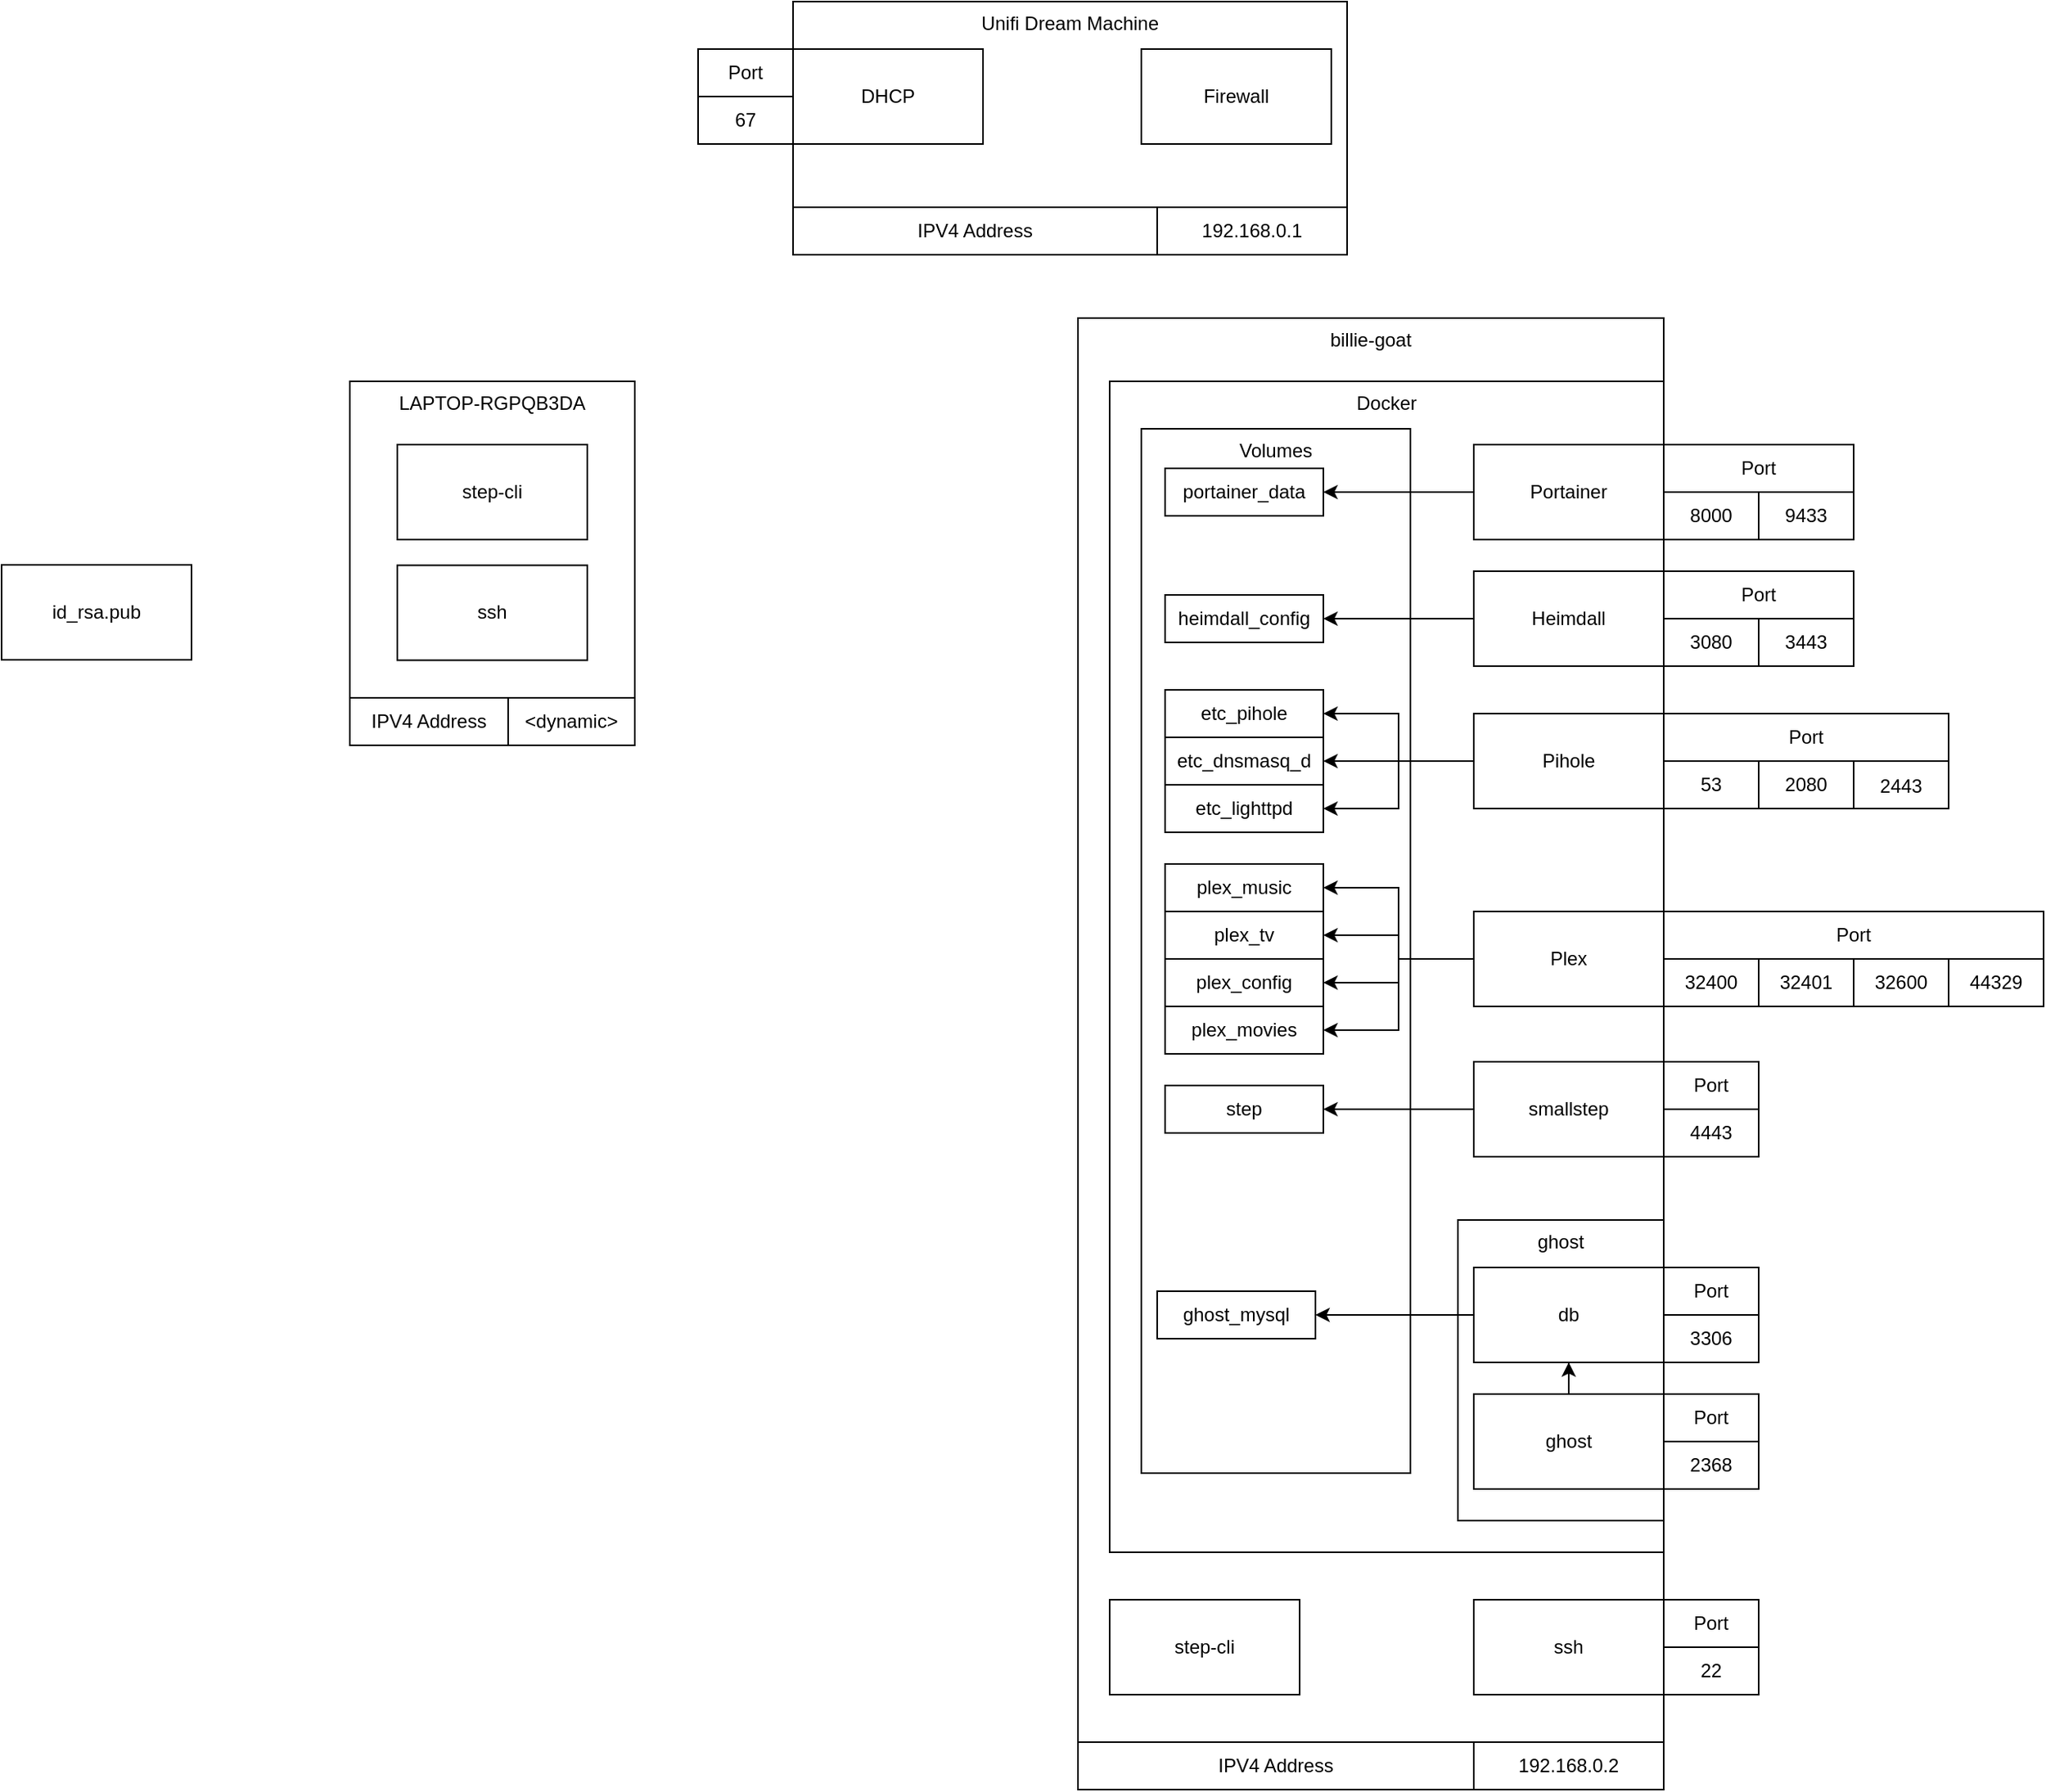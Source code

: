 <mxfile version="20.8.13" type="github" pages="2">
  <diagram name="Docker" id="zrHI4tY29zFRAnnVJqiF">
    <mxGraphModel dx="2284" dy="788" grid="1" gridSize="10" guides="1" tooltips="1" connect="1" arrows="1" fold="1" page="1" pageScale="1" pageWidth="850" pageHeight="1100" math="0" shadow="0">
      <root>
        <mxCell id="0" />
        <mxCell id="1" parent="0" />
        <mxCell id="Ih6cFIc23gQM0aYxzpYZ-1" value="billie-goat" style="rounded=0;whiteSpace=wrap;html=1;verticalAlign=top;" parent="1" vertex="1">
          <mxGeometry x="350" y="240" width="370" height="900" as="geometry" />
        </mxCell>
        <mxCell id="Ih6cFIc23gQM0aYxzpYZ-3" value="LAPTOP-RGPQB3DA" style="rounded=0;whiteSpace=wrap;html=1;verticalAlign=top;" parent="1" vertex="1">
          <mxGeometry x="-110" y="280" width="180" height="200" as="geometry" />
        </mxCell>
        <mxCell id="Ih6cFIc23gQM0aYxzpYZ-4" value="Unifi Dream Machine" style="rounded=0;whiteSpace=wrap;html=1;verticalAlign=top;" parent="1" vertex="1">
          <mxGeometry x="170" y="40" width="350" height="130" as="geometry" />
        </mxCell>
        <mxCell id="Ih6cFIc23gQM0aYxzpYZ-7" value="DHCP" style="rounded=0;whiteSpace=wrap;html=1;" parent="1" vertex="1">
          <mxGeometry x="170" y="70" width="120" height="60" as="geometry" />
        </mxCell>
        <mxCell id="Ih6cFIc23gQM0aYxzpYZ-8" value="Firewall" style="rounded=0;whiteSpace=wrap;html=1;" parent="1" vertex="1">
          <mxGeometry x="390" y="70" width="120" height="60" as="geometry" />
        </mxCell>
        <mxCell id="Ih6cFIc23gQM0aYxzpYZ-9" value="67" style="rounded=0;whiteSpace=wrap;html=1;" parent="1" vertex="1">
          <mxGeometry x="110" y="100" width="60" height="30" as="geometry" />
        </mxCell>
        <mxCell id="Ih6cFIc23gQM0aYxzpYZ-10" value="Port" style="rounded=0;whiteSpace=wrap;html=1;" parent="1" vertex="1">
          <mxGeometry x="110" y="70" width="60" height="30" as="geometry" />
        </mxCell>
        <mxCell id="Ih6cFIc23gQM0aYxzpYZ-12" value="ssh" style="rounded=0;whiteSpace=wrap;html=1;" parent="1" vertex="1">
          <mxGeometry x="600" y="1050" width="120" height="60" as="geometry" />
        </mxCell>
        <mxCell id="Ih6cFIc23gQM0aYxzpYZ-13" value="22" style="rounded=0;whiteSpace=wrap;html=1;" parent="1" vertex="1">
          <mxGeometry x="720" y="1080" width="60" height="30" as="geometry" />
        </mxCell>
        <mxCell id="Ih6cFIc23gQM0aYxzpYZ-14" value="Port" style="rounded=0;whiteSpace=wrap;html=1;" parent="1" vertex="1">
          <mxGeometry x="720" y="1050" width="60" height="30" as="geometry" />
        </mxCell>
        <mxCell id="Ih6cFIc23gQM0aYxzpYZ-15" value="Docker" style="rounded=0;whiteSpace=wrap;html=1;verticalAlign=top;" parent="1" vertex="1">
          <mxGeometry x="370" y="280" width="350" height="740" as="geometry" />
        </mxCell>
        <mxCell id="Ih6cFIc23gQM0aYxzpYZ-16" value="" style="shape=image;html=1;verticalAlign=top;verticalLabelPosition=bottom;labelBackgroundColor=#ffffff;imageAspect=0;aspect=fixed;image=https://cdn1.iconfinder.com/data/icons/unicons-line-vol-3/24/docker-128.png" parent="1" vertex="1">
          <mxGeometry x="692.5" y="280" width="27.5" height="27.5" as="geometry" />
        </mxCell>
        <mxCell id="Ih6cFIc23gQM0aYxzpYZ-35" value="Volumes" style="rounded=0;whiteSpace=wrap;html=1;verticalAlign=top;" parent="1" vertex="1">
          <mxGeometry x="390" y="310" width="170" height="660" as="geometry" />
        </mxCell>
        <mxCell id="Ih6cFIc23gQM0aYxzpYZ-18" value="Portainer" style="rounded=0;whiteSpace=wrap;html=1;" parent="1" vertex="1">
          <mxGeometry x="600" y="320" width="120" height="60" as="geometry" />
        </mxCell>
        <mxCell id="Ih6cFIc23gQM0aYxzpYZ-20" value="8000" style="rounded=0;whiteSpace=wrap;html=1;" parent="1" vertex="1">
          <mxGeometry x="720" y="350" width="60" height="30" as="geometry" />
        </mxCell>
        <mxCell id="Ih6cFIc23gQM0aYxzpYZ-21" value="Port" style="rounded=0;whiteSpace=wrap;html=1;" parent="1" vertex="1">
          <mxGeometry x="720" y="320" width="120" height="30" as="geometry" />
        </mxCell>
        <mxCell id="Ih6cFIc23gQM0aYxzpYZ-47" style="edgeStyle=orthogonalEdgeStyle;rounded=0;orthogonalLoop=1;jettySize=auto;html=1;entryX=1;entryY=0.5;entryDx=0;entryDy=0;" parent="1" source="Ih6cFIc23gQM0aYxzpYZ-22" target="Ih6cFIc23gQM0aYxzpYZ-40" edge="1">
          <mxGeometry relative="1" as="geometry" />
        </mxCell>
        <mxCell id="Ih6cFIc23gQM0aYxzpYZ-22" value="Heimdall" style="rounded=0;whiteSpace=wrap;html=1;" parent="1" vertex="1">
          <mxGeometry x="600" y="400" width="120" height="60" as="geometry" />
        </mxCell>
        <mxCell id="Ih6cFIc23gQM0aYxzpYZ-23" value="3080" style="rounded=0;whiteSpace=wrap;html=1;" parent="1" vertex="1">
          <mxGeometry x="720" y="430" width="60" height="30" as="geometry" />
        </mxCell>
        <mxCell id="Ih6cFIc23gQM0aYxzpYZ-24" value="Port" style="rounded=0;whiteSpace=wrap;html=1;" parent="1" vertex="1">
          <mxGeometry x="720" y="400" width="120" height="30" as="geometry" />
        </mxCell>
        <mxCell id="Ih6cFIc23gQM0aYxzpYZ-68" style="edgeStyle=orthogonalEdgeStyle;rounded=0;orthogonalLoop=1;jettySize=auto;html=1;exitX=0;exitY=0.5;exitDx=0;exitDy=0;entryX=1;entryY=0.5;entryDx=0;entryDy=0;" parent="1" source="Ih6cFIc23gQM0aYxzpYZ-25" target="Ih6cFIc23gQM0aYxzpYZ-42" edge="1">
          <mxGeometry relative="1" as="geometry" />
        </mxCell>
        <mxCell id="Ih6cFIc23gQM0aYxzpYZ-69" style="edgeStyle=orthogonalEdgeStyle;rounded=0;orthogonalLoop=1;jettySize=auto;html=1;entryX=1;entryY=0.5;entryDx=0;entryDy=0;" parent="1" source="Ih6cFIc23gQM0aYxzpYZ-25" target="Ih6cFIc23gQM0aYxzpYZ-41" edge="1">
          <mxGeometry relative="1" as="geometry" />
        </mxCell>
        <mxCell id="Ih6cFIc23gQM0aYxzpYZ-70" style="edgeStyle=orthogonalEdgeStyle;rounded=0;orthogonalLoop=1;jettySize=auto;html=1;entryX=1;entryY=0.5;entryDx=0;entryDy=0;" parent="1" source="Ih6cFIc23gQM0aYxzpYZ-25" target="Ih6cFIc23gQM0aYxzpYZ-67" edge="1">
          <mxGeometry relative="1" as="geometry" />
        </mxCell>
        <mxCell id="Ih6cFIc23gQM0aYxzpYZ-25" value="Pihole" style="rounded=0;whiteSpace=wrap;html=1;" parent="1" vertex="1">
          <mxGeometry x="600" y="490" width="120" height="60" as="geometry" />
        </mxCell>
        <mxCell id="Ih6cFIc23gQM0aYxzpYZ-26" value="53" style="rounded=0;whiteSpace=wrap;html=1;" parent="1" vertex="1">
          <mxGeometry x="720" y="520" width="60" height="30" as="geometry" />
        </mxCell>
        <mxCell id="Ih6cFIc23gQM0aYxzpYZ-27" value="Port" style="rounded=0;whiteSpace=wrap;html=1;" parent="1" vertex="1">
          <mxGeometry x="720" y="490" width="180" height="30" as="geometry" />
        </mxCell>
        <mxCell id="Ih6cFIc23gQM0aYxzpYZ-28" value="IPV4 Address" style="rounded=0;whiteSpace=wrap;html=1;" parent="1" vertex="1">
          <mxGeometry x="170" y="170" width="230" height="30" as="geometry" />
        </mxCell>
        <mxCell id="Ih6cFIc23gQM0aYxzpYZ-29" value="192.168.0.1" style="rounded=0;whiteSpace=wrap;html=1;" parent="1" vertex="1">
          <mxGeometry x="400" y="170" width="120" height="30" as="geometry" />
        </mxCell>
        <mxCell id="Ih6cFIc23gQM0aYxzpYZ-30" value="IPV4 Address" style="rounded=0;whiteSpace=wrap;html=1;" parent="1" vertex="1">
          <mxGeometry x="350" y="1140" width="250" height="30" as="geometry" />
        </mxCell>
        <mxCell id="Ih6cFIc23gQM0aYxzpYZ-31" value="192.168.0.2" style="rounded=0;whiteSpace=wrap;html=1;" parent="1" vertex="1">
          <mxGeometry x="600" y="1140" width="120" height="30" as="geometry" />
        </mxCell>
        <mxCell id="Ih6cFIc23gQM0aYxzpYZ-77" style="edgeStyle=orthogonalEdgeStyle;rounded=0;orthogonalLoop=1;jettySize=auto;html=1;" parent="1" source="Ih6cFIc23gQM0aYxzpYZ-32" target="Ih6cFIc23gQM0aYxzpYZ-73" edge="1">
          <mxGeometry relative="1" as="geometry" />
        </mxCell>
        <mxCell id="Ih6cFIc23gQM0aYxzpYZ-78" style="edgeStyle=orthogonalEdgeStyle;rounded=0;orthogonalLoop=1;jettySize=auto;html=1;" parent="1" source="Ih6cFIc23gQM0aYxzpYZ-32" target="Ih6cFIc23gQM0aYxzpYZ-74" edge="1">
          <mxGeometry relative="1" as="geometry" />
        </mxCell>
        <mxCell id="Ih6cFIc23gQM0aYxzpYZ-79" style="edgeStyle=orthogonalEdgeStyle;rounded=0;orthogonalLoop=1;jettySize=auto;html=1;" parent="1" source="Ih6cFIc23gQM0aYxzpYZ-32" target="Ih6cFIc23gQM0aYxzpYZ-75" edge="1">
          <mxGeometry relative="1" as="geometry" />
        </mxCell>
        <mxCell id="Ih6cFIc23gQM0aYxzpYZ-80" style="edgeStyle=orthogonalEdgeStyle;rounded=0;orthogonalLoop=1;jettySize=auto;html=1;" parent="1" source="Ih6cFIc23gQM0aYxzpYZ-32" target="Ih6cFIc23gQM0aYxzpYZ-76" edge="1">
          <mxGeometry relative="1" as="geometry" />
        </mxCell>
        <mxCell id="Ih6cFIc23gQM0aYxzpYZ-32" value="Plex" style="rounded=0;whiteSpace=wrap;html=1;" parent="1" vertex="1">
          <mxGeometry x="600" y="615" width="120" height="60" as="geometry" />
        </mxCell>
        <mxCell id="Ih6cFIc23gQM0aYxzpYZ-33" value="32400" style="rounded=0;whiteSpace=wrap;html=1;" parent="1" vertex="1">
          <mxGeometry x="720" y="645" width="60" height="30" as="geometry" />
        </mxCell>
        <mxCell id="Ih6cFIc23gQM0aYxzpYZ-34" value="Port" style="rounded=0;whiteSpace=wrap;html=1;" parent="1" vertex="1">
          <mxGeometry x="720" y="615" width="240" height="30" as="geometry" />
        </mxCell>
        <mxCell id="Ih6cFIc23gQM0aYxzpYZ-36" value="portainer_data" style="rounded=0;whiteSpace=wrap;html=1;" parent="1" vertex="1">
          <mxGeometry x="405" y="335" width="100" height="30" as="geometry" />
        </mxCell>
        <mxCell id="Ih6cFIc23gQM0aYxzpYZ-38" style="edgeStyle=orthogonalEdgeStyle;rounded=0;orthogonalLoop=1;jettySize=auto;html=1;exitX=0;exitY=0.5;exitDx=0;exitDy=0;" parent="1" source="Ih6cFIc23gQM0aYxzpYZ-18" target="Ih6cFIc23gQM0aYxzpYZ-36" edge="1">
          <mxGeometry relative="1" as="geometry" />
        </mxCell>
        <mxCell id="Ih6cFIc23gQM0aYxzpYZ-39" value="step" style="rounded=0;whiteSpace=wrap;html=1;" parent="1" vertex="1">
          <mxGeometry x="405" y="725" width="100" height="30" as="geometry" />
        </mxCell>
        <mxCell id="Ih6cFIc23gQM0aYxzpYZ-40" value="heimdall_config" style="rounded=0;whiteSpace=wrap;html=1;" parent="1" vertex="1">
          <mxGeometry x="405" y="415" width="100" height="30" as="geometry" />
        </mxCell>
        <mxCell id="Ih6cFIc23gQM0aYxzpYZ-41" value="etc_pihole" style="rounded=0;whiteSpace=wrap;html=1;" parent="1" vertex="1">
          <mxGeometry x="405" y="475" width="100" height="30" as="geometry" />
        </mxCell>
        <mxCell id="Ih6cFIc23gQM0aYxzpYZ-42" value="etc_dnsmasq_d" style="rounded=0;whiteSpace=wrap;html=1;" parent="1" vertex="1">
          <mxGeometry x="405" y="505" width="100" height="30" as="geometry" />
        </mxCell>
        <mxCell id="Ih6cFIc23gQM0aYxzpYZ-46" value="3443" style="rounded=0;whiteSpace=wrap;html=1;" parent="1" vertex="1">
          <mxGeometry x="780" y="430" width="60" height="30" as="geometry" />
        </mxCell>
        <mxCell id="Ih6cFIc23gQM0aYxzpYZ-51" value="9433" style="rounded=0;whiteSpace=wrap;html=1;" parent="1" vertex="1">
          <mxGeometry x="780" y="350" width="60" height="30" as="geometry" />
        </mxCell>
        <mxCell id="Ih6cFIc23gQM0aYxzpYZ-53" value="2080" style="rounded=0;whiteSpace=wrap;html=1;" parent="1" vertex="1">
          <mxGeometry x="780" y="520" width="60" height="30" as="geometry" />
        </mxCell>
        <mxCell id="Ih6cFIc23gQM0aYxzpYZ-54" value="ghost" style="rounded=0;whiteSpace=wrap;html=1;verticalAlign=top;" parent="1" vertex="1">
          <mxGeometry x="590" y="810" width="130" height="190" as="geometry" />
        </mxCell>
        <mxCell id="Ih6cFIc23gQM0aYxzpYZ-44" value="3306" style="rounded=0;whiteSpace=wrap;html=1;" parent="1" vertex="1">
          <mxGeometry x="720" y="870" width="60" height="30" as="geometry" />
        </mxCell>
        <mxCell id="Ih6cFIc23gQM0aYxzpYZ-82" style="edgeStyle=orthogonalEdgeStyle;rounded=0;orthogonalLoop=1;jettySize=auto;html=1;entryX=1;entryY=0.5;entryDx=0;entryDy=0;" parent="1" source="Ih6cFIc23gQM0aYxzpYZ-43" target="Ih6cFIc23gQM0aYxzpYZ-81" edge="1">
          <mxGeometry relative="1" as="geometry" />
        </mxCell>
        <mxCell id="Ih6cFIc23gQM0aYxzpYZ-43" value="db" style="rounded=0;whiteSpace=wrap;html=1;" parent="1" vertex="1">
          <mxGeometry x="600" y="840" width="120" height="60" as="geometry" />
        </mxCell>
        <mxCell id="Ih6cFIc23gQM0aYxzpYZ-45" value="Port" style="rounded=0;whiteSpace=wrap;html=1;" parent="1" vertex="1">
          <mxGeometry x="720" y="840" width="60" height="30" as="geometry" />
        </mxCell>
        <mxCell id="Ih6cFIc23gQM0aYxzpYZ-83" value="" style="edgeStyle=orthogonalEdgeStyle;rounded=0;orthogonalLoop=1;jettySize=auto;html=1;" parent="1" source="Ih6cFIc23gQM0aYxzpYZ-55" target="Ih6cFIc23gQM0aYxzpYZ-43" edge="1">
          <mxGeometry relative="1" as="geometry" />
        </mxCell>
        <mxCell id="Ih6cFIc23gQM0aYxzpYZ-55" value="ghost" style="rounded=0;whiteSpace=wrap;html=1;" parent="1" vertex="1">
          <mxGeometry x="600" y="920" width="120" height="60" as="geometry" />
        </mxCell>
        <mxCell id="Ih6cFIc23gQM0aYxzpYZ-56" value="Port" style="rounded=0;whiteSpace=wrap;html=1;" parent="1" vertex="1">
          <mxGeometry x="720" y="920" width="60" height="30" as="geometry" />
        </mxCell>
        <mxCell id="Ih6cFIc23gQM0aYxzpYZ-57" value="2368" style="rounded=0;whiteSpace=wrap;html=1;" parent="1" vertex="1">
          <mxGeometry x="720" y="950" width="60" height="30" as="geometry" />
        </mxCell>
        <mxCell id="Ih6cFIc23gQM0aYxzpYZ-71" style="edgeStyle=orthogonalEdgeStyle;rounded=0;orthogonalLoop=1;jettySize=auto;html=1;exitX=0;exitY=0.5;exitDx=0;exitDy=0;" parent="1" source="Ih6cFIc23gQM0aYxzpYZ-59" target="Ih6cFIc23gQM0aYxzpYZ-39" edge="1">
          <mxGeometry relative="1" as="geometry" />
        </mxCell>
        <mxCell id="Ih6cFIc23gQM0aYxzpYZ-59" value="smallstep" style="rounded=0;whiteSpace=wrap;html=1;" parent="1" vertex="1">
          <mxGeometry x="600" y="710" width="120" height="60" as="geometry" />
        </mxCell>
        <mxCell id="Ih6cFIc23gQM0aYxzpYZ-60" value="Port" style="rounded=0;whiteSpace=wrap;html=1;" parent="1" vertex="1">
          <mxGeometry x="720" y="710" width="60" height="30" as="geometry" />
        </mxCell>
        <mxCell id="Ih6cFIc23gQM0aYxzpYZ-61" value="4443" style="rounded=0;whiteSpace=wrap;html=1;" parent="1" vertex="1">
          <mxGeometry x="720" y="740" width="60" height="30" as="geometry" />
        </mxCell>
        <mxCell id="Ih6cFIc23gQM0aYxzpYZ-63" value="32401" style="rounded=0;whiteSpace=wrap;html=1;" parent="1" vertex="1">
          <mxGeometry x="780" y="645" width="60" height="30" as="geometry" />
        </mxCell>
        <mxCell id="Ih6cFIc23gQM0aYxzpYZ-64" value="32600" style="rounded=0;whiteSpace=wrap;html=1;" parent="1" vertex="1">
          <mxGeometry x="840" y="645" width="60" height="30" as="geometry" />
        </mxCell>
        <mxCell id="Ih6cFIc23gQM0aYxzpYZ-65" value="44329" style="rounded=0;whiteSpace=wrap;html=1;" parent="1" vertex="1">
          <mxGeometry x="900" y="645" width="60" height="30" as="geometry" />
        </mxCell>
        <mxCell id="Ih6cFIc23gQM0aYxzpYZ-66" value="2443&lt;span style=&quot;color: rgb(51, 51, 51); font-family: Inter; font-size: 13px; text-align: start; background-color: rgb(255, 255, 255);&quot;&gt;&lt;/span&gt;" style="rounded=0;whiteSpace=wrap;html=1;" parent="1" vertex="1">
          <mxGeometry x="840" y="520" width="60" height="30" as="geometry" />
        </mxCell>
        <mxCell id="Ih6cFIc23gQM0aYxzpYZ-67" value="etc_lighttpd" style="rounded=0;whiteSpace=wrap;html=1;" parent="1" vertex="1">
          <mxGeometry x="405" y="535" width="100" height="30" as="geometry" />
        </mxCell>
        <mxCell id="Ih6cFIc23gQM0aYxzpYZ-73" value="plex_music" style="rounded=0;whiteSpace=wrap;html=1;" parent="1" vertex="1">
          <mxGeometry x="405" y="585" width="100" height="30" as="geometry" />
        </mxCell>
        <mxCell id="Ih6cFIc23gQM0aYxzpYZ-74" value="plex_tv" style="rounded=0;whiteSpace=wrap;html=1;" parent="1" vertex="1">
          <mxGeometry x="405" y="615" width="100" height="30" as="geometry" />
        </mxCell>
        <mxCell id="Ih6cFIc23gQM0aYxzpYZ-75" value="plex_config" style="rounded=0;whiteSpace=wrap;html=1;" parent="1" vertex="1">
          <mxGeometry x="405" y="645" width="100" height="30" as="geometry" />
        </mxCell>
        <mxCell id="Ih6cFIc23gQM0aYxzpYZ-76" value="plex_movies" style="rounded=0;whiteSpace=wrap;html=1;" parent="1" vertex="1">
          <mxGeometry x="405" y="675" width="100" height="30" as="geometry" />
        </mxCell>
        <mxCell id="Ih6cFIc23gQM0aYxzpYZ-81" value="ghost_mysql" style="rounded=0;whiteSpace=wrap;html=1;" parent="1" vertex="1">
          <mxGeometry x="400" y="855" width="100" height="30" as="geometry" />
        </mxCell>
        <mxCell id="Ih6cFIc23gQM0aYxzpYZ-84" value="step-cli" style="rounded=0;whiteSpace=wrap;html=1;" parent="1" vertex="1">
          <mxGeometry x="370" y="1050" width="120" height="60" as="geometry" />
        </mxCell>
        <mxCell id="Ih6cFIc23gQM0aYxzpYZ-85" value="step-cli" style="rounded=0;whiteSpace=wrap;html=1;" parent="1" vertex="1">
          <mxGeometry x="-80" y="320" width="120" height="60" as="geometry" />
        </mxCell>
        <mxCell id="Ih6cFIc23gQM0aYxzpYZ-86" value="ssh" style="rounded=0;whiteSpace=wrap;html=1;" parent="1" vertex="1">
          <mxGeometry x="-80" y="396.25" width="120" height="60" as="geometry" />
        </mxCell>
        <mxCell id="Ih6cFIc23gQM0aYxzpYZ-87" value="IPV4 Address" style="rounded=0;whiteSpace=wrap;html=1;" parent="1" vertex="1">
          <mxGeometry x="-110" y="480" width="100" height="30" as="geometry" />
        </mxCell>
        <mxCell id="Ih6cFIc23gQM0aYxzpYZ-88" value="&amp;lt;dynamic&amp;gt;" style="rounded=0;whiteSpace=wrap;html=1;" parent="1" vertex="1">
          <mxGeometry x="-10" y="480" width="80" height="30" as="geometry" />
        </mxCell>
        <mxCell id="Fb_8nUKbaXZVIsvgUi4C-1" value="id_rsa.pub" style="rounded=0;whiteSpace=wrap;html=1;" vertex="1" parent="1">
          <mxGeometry x="-330" y="396" width="120" height="60" as="geometry" />
        </mxCell>
      </root>
    </mxGraphModel>
  </diagram>
  <diagram id="mxYXBUb_adttdXQvDAjq" name="Kubernetes">
    <mxGraphModel dx="5363" dy="3727" grid="1" gridSize="10" guides="1" tooltips="1" connect="1" arrows="1" fold="1" page="1" pageScale="1" pageWidth="850" pageHeight="1100" math="0" shadow="0">
      <root>
        <mxCell id="0" />
        <mxCell id="1" parent="0" />
        <mxCell id="JdqZie4KPndp9T757h1O-312" value="Namespace" style="swimlane;whiteSpace=wrap;html=1;fontSize=9;fontColor=#000000;container=0;collapsible=0;rounded=1;swimlaneLine=0;dashed=1;shadow=0;dashPattern=8 8;fillStyle=auto;fillColor=none;strokeColor=#4D4D4D;" vertex="1" parent="1">
          <mxGeometry x="-200" y="1060" width="960" height="420" as="geometry" />
        </mxCell>
        <mxCell id="JdqZie4KPndp9T757h1O-261" value="" style="group" vertex="1" connectable="0" parent="JdqZie4KPndp9T757h1O-312">
          <mxGeometry x="700" y="138" width="200" height="62" as="geometry" />
        </mxCell>
        <mxCell id="JdqZie4KPndp9T757h1O-262" value="pvc.plex" style="rounded=0;whiteSpace=wrap;html=1;" vertex="1" parent="JdqZie4KPndp9T757h1O-261">
          <mxGeometry y="30" width="200" height="32" as="geometry" />
        </mxCell>
        <mxCell id="JdqZie4KPndp9T757h1O-263" value="Persistent Volume Claim" style="rounded=0;whiteSpace=wrap;html=1;verticalAlign=middle;fillColor=#f5f5f5;strokeColor=#666666;fontColor=#333333;fontStyle=1" vertex="1" parent="JdqZie4KPndp9T757h1O-261">
          <mxGeometry width="200" height="30" as="geometry" />
        </mxCell>
        <mxCell id="JdqZie4KPndp9T757h1O-264" value="" style="sketch=0;html=1;dashed=0;whitespace=wrap;fillColor=#2875E2;strokeColor=#ffffff;points=[[0.005,0.63,0],[0.1,0.2,0],[0.9,0.2,0],[0.5,0,0],[0.995,0.63,0],[0.72,0.99,0],[0.5,1,0],[0.28,0.99,0]];verticalLabelPosition=bottom;align=center;verticalAlign=top;shape=mxgraph.kubernetes.icon;prIcon=pvc;fontColor=#ffffff;aspect=fixed;" vertex="1" parent="JdqZie4KPndp9T757h1O-261">
          <mxGeometry x="172" y="3" width="25" height="24" as="geometry" />
        </mxCell>
        <mxCell id="JdqZie4KPndp9T757h1O-255" value="" style="group" vertex="1" connectable="0" parent="JdqZie4KPndp9T757h1O-312">
          <mxGeometry x="372.5" y="200" width="210" height="106" as="geometry" />
        </mxCell>
        <mxCell id="JdqZie4KPndp9T757h1O-248" value="name: &lt;span style=&quot;white-space: pre;&quot;&gt; &lt;/span&gt;pod.plex&lt;br&gt;image:&lt;span style=&quot;white-space: pre;&quot;&gt; &lt;/span&gt;lscr.io/linuxserver/plex:latest" style="rounded=0;whiteSpace=wrap;html=1;fontColor=#000000;verticalAlign=top;align=left;" vertex="1" parent="JdqZie4KPndp9T757h1O-255">
          <mxGeometry y="30" width="210" height="52" as="geometry" />
        </mxCell>
        <mxCell id="JdqZie4KPndp9T757h1O-249" value="Pod" style="rounded=0;whiteSpace=wrap;html=1;verticalAlign=middle;fillColor=#f5f5f5;strokeColor=#666666;fontColor=#333333;fontStyle=1" vertex="1" parent="JdqZie4KPndp9T757h1O-255">
          <mxGeometry width="210" height="30" as="geometry" />
        </mxCell>
        <mxCell id="JdqZie4KPndp9T757h1O-250" value="" style="sketch=0;html=1;dashed=0;whitespace=wrap;fillColor=#2875E2;strokeColor=#ffffff;points=[[0.005,0.63,0],[0.1,0.2,0],[0.9,0.2,0],[0.5,0,0],[0.995,0.63,0],[0.72,0.99,0],[0.5,1,0],[0.28,0.99,0]];verticalLabelPosition=bottom;align=center;verticalAlign=top;shape=mxgraph.kubernetes.icon;prIcon=pod;fontColor=#000000;aspect=fixed;" vertex="1" parent="JdqZie4KPndp9T757h1O-255">
          <mxGeometry x="182" y="3" width="25" height="24" as="geometry" />
        </mxCell>
        <mxCell id="JdqZie4KPndp9T757h1O-251" value="Port" style="rounded=0;whiteSpace=wrap;html=1;fontColor=#000000;verticalAlign=top;align=left;" vertex="1" parent="JdqZie4KPndp9T757h1O-255">
          <mxGeometry y="82" width="110" height="24" as="geometry" />
        </mxCell>
        <mxCell id="JdqZie4KPndp9T757h1O-252" value="32400" style="rounded=0;whiteSpace=wrap;html=1;fontColor=#000000;verticalAlign=top;" vertex="1" parent="JdqZie4KPndp9T757h1O-255">
          <mxGeometry x="110" y="82" width="100" height="24" as="geometry" />
        </mxCell>
        <mxCell id="JdqZie4KPndp9T757h1O-260" style="edgeStyle=orthogonalEdgeStyle;rounded=1;orthogonalLoop=1;jettySize=auto;html=1;entryX=0.5;entryY=0;entryDx=0;entryDy=0;fontSize=9;fontColor=#000000;exitX=1;exitY=0.5;exitDx=0;exitDy=0;jumpStyle=gap;" edge="1" parent="JdqZie4KPndp9T757h1O-312" source="JdqZie4KPndp9T757h1O-258" target="JdqZie4KPndp9T757h1O-249">
          <mxGeometry relative="1" as="geometry" />
        </mxCell>
        <mxCell id="JdqZie4KPndp9T757h1O-266" value="" style="group" vertex="1" connectable="0" parent="JdqZie4KPndp9T757h1O-312">
          <mxGeometry x="60" y="200" width="170" height="110" as="geometry" />
        </mxCell>
        <mxCell id="JdqZie4KPndp9T757h1O-267" value="Service" style="rounded=0;whiteSpace=wrap;html=1;verticalAlign=middle;fillColor=#f5f5f5;strokeColor=#666666;fontColor=#333333;fontStyle=1" vertex="1" parent="JdqZie4KPndp9T757h1O-266">
          <mxGeometry width="170" height="30" as="geometry" />
        </mxCell>
        <mxCell id="JdqZie4KPndp9T757h1O-268" value="" style="sketch=0;html=1;dashed=0;whitespace=wrap;fillColor=#2875E2;strokeColor=#ffffff;points=[[0.005,0.63,0],[0.1,0.2,0],[0.9,0.2,0],[0.5,0,0],[0.995,0.63,0],[0.72,0.99,0],[0.5,1,0],[0.28,0.99,0]];verticalLabelPosition=bottom;align=center;verticalAlign=top;shape=mxgraph.kubernetes.icon;prIcon=svc;fontColor=#000000;aspect=fixed;" vertex="1" parent="JdqZie4KPndp9T757h1O-266">
          <mxGeometry x="142" y="3" width="25" height="24" as="geometry" />
        </mxCell>
        <mxCell id="JdqZie4KPndp9T757h1O-269" value="cip.plex" style="rounded=0;whiteSpace=wrap;html=1;fontColor=#000000;verticalAlign=top;" vertex="1" parent="JdqZie4KPndp9T757h1O-266">
          <mxGeometry y="30" width="170" height="32" as="geometry" />
        </mxCell>
        <mxCell id="JdqZie4KPndp9T757h1O-270" value="Target port" style="rounded=0;whiteSpace=wrap;html=1;fontColor=#000000;verticalAlign=top;align=left;" vertex="1" parent="JdqZie4KPndp9T757h1O-266">
          <mxGeometry y="62" width="90" height="24" as="geometry" />
        </mxCell>
        <mxCell id="JdqZie4KPndp9T757h1O-271" value="32400" style="rounded=0;whiteSpace=wrap;html=1;fontColor=#000000;verticalAlign=top;" vertex="1" parent="JdqZie4KPndp9T757h1O-266">
          <mxGeometry x="90" y="62" width="80" height="24" as="geometry" />
        </mxCell>
        <mxCell id="JdqZie4KPndp9T757h1O-272" value="Port" style="rounded=0;whiteSpace=wrap;html=1;fontColor=#000000;verticalAlign=top;align=left;" vertex="1" parent="JdqZie4KPndp9T757h1O-266">
          <mxGeometry y="86" width="90" height="24" as="geometry" />
        </mxCell>
        <mxCell id="JdqZie4KPndp9T757h1O-273" value="32400" style="rounded=0;whiteSpace=wrap;html=1;fontColor=#000000;verticalAlign=top;" vertex="1" parent="JdqZie4KPndp9T757h1O-266">
          <mxGeometry x="90" y="86" width="80" height="24" as="geometry" />
        </mxCell>
        <mxCell id="JdqZie4KPndp9T757h1O-274" style="edgeStyle=orthogonalEdgeStyle;rounded=1;orthogonalLoop=1;jettySize=auto;html=1;entryX=0;entryY=0.5;entryDx=0;entryDy=0;fontSize=9;fontColor=#000000;" edge="1" parent="JdqZie4KPndp9T757h1O-312" source="JdqZie4KPndp9T757h1O-271" target="JdqZie4KPndp9T757h1O-251">
          <mxGeometry relative="1" as="geometry" />
        </mxCell>
        <mxCell id="JdqZie4KPndp9T757h1O-311" value="" style="group" vertex="1" connectable="0" parent="JdqZie4KPndp9T757h1O-312">
          <mxGeometry x="110" y="80" width="170" height="86" as="geometry" />
        </mxCell>
        <mxCell id="JdqZie4KPndp9T757h1O-309" value="Volume" style="rounded=0;whiteSpace=wrap;html=1;fontColor=#000000;verticalAlign=top;align=left;container=0;" vertex="1" parent="JdqZie4KPndp9T757h1O-311">
          <mxGeometry y="62" width="60" height="24" as="geometry" />
        </mxCell>
        <mxCell id="JdqZie4KPndp9T757h1O-310" value="pvc.plex" style="rounded=0;whiteSpace=wrap;html=1;fontColor=#000000;verticalAlign=top;align=left;spacing=2;spacingLeft=2;container=0;" vertex="1" parent="JdqZie4KPndp9T757h1O-311">
          <mxGeometry x="60" y="62" width="110" height="24" as="geometry" />
        </mxCell>
        <mxCell id="JdqZie4KPndp9T757h1O-257" value="deploy.plex" style="rounded=0;whiteSpace=wrap;html=1;fontColor=#000000;verticalAlign=top;container=0;" vertex="1" parent="JdqZie4KPndp9T757h1O-311">
          <mxGeometry y="30" width="170" height="32" as="geometry" />
        </mxCell>
        <mxCell id="JdqZie4KPndp9T757h1O-258" value="Deployment" style="rounded=0;whiteSpace=wrap;html=1;verticalAlign=middle;fillColor=#f5f5f5;strokeColor=#666666;fontColor=#333333;fontStyle=1;container=0;" vertex="1" parent="JdqZie4KPndp9T757h1O-311">
          <mxGeometry width="170" height="30" as="geometry" />
        </mxCell>
        <mxCell id="JdqZie4KPndp9T757h1O-259" value="" style="sketch=0;html=1;dashed=0;whitespace=wrap;fillColor=#2875E2;strokeColor=#ffffff;points=[[0.005,0.63,0],[0.1,0.2,0],[0.9,0.2,0],[0.5,0,0],[0.995,0.63,0],[0.72,0.99,0],[0.5,1,0],[0.28,0.99,0]];verticalLabelPosition=bottom;align=center;verticalAlign=top;shape=mxgraph.kubernetes.icon;prIcon=secret;fontColor=#000000;aspect=fixed;container=0;" vertex="1" parent="JdqZie4KPndp9T757h1O-311">
          <mxGeometry x="142" y="3" width="25" height="24" as="geometry" />
        </mxCell>
        <mxCell id="JdqZie4KPndp9T757h1O-410" style="edgeStyle=orthogonalEdgeStyle;rounded=1;sketch=0;jumpStyle=gap;orthogonalLoop=1;jettySize=auto;html=1;entryX=0;entryY=0.5;entryDx=0;entryDy=0;fontSize=9;fontColor=none;" edge="1" parent="JdqZie4KPndp9T757h1O-312" source="JdqZie4KPndp9T757h1O-310" target="JdqZie4KPndp9T757h1O-263">
          <mxGeometry relative="1" as="geometry" />
        </mxCell>
        <mxCell id="JdqZie4KPndp9T757h1O-1" value="billie-goat" style="rounded=0;whiteSpace=wrap;html=1;verticalAlign=top;" vertex="1" parent="1">
          <mxGeometry x="980" y="500" width="370" height="900" as="geometry" />
        </mxCell>
        <mxCell id="JdqZie4KPndp9T757h1O-2" value="ssh" style="rounded=0;whiteSpace=wrap;html=1;" vertex="1" parent="1">
          <mxGeometry x="1230" y="1310" width="120" height="60" as="geometry" />
        </mxCell>
        <mxCell id="JdqZie4KPndp9T757h1O-3" value="22" style="rounded=0;whiteSpace=wrap;html=1;" vertex="1" parent="1">
          <mxGeometry x="1350" y="1340" width="60" height="30" as="geometry" />
        </mxCell>
        <mxCell id="JdqZie4KPndp9T757h1O-4" value="Port" style="rounded=0;whiteSpace=wrap;html=1;" vertex="1" parent="1">
          <mxGeometry x="1350" y="1310" width="60" height="30" as="geometry" />
        </mxCell>
        <mxCell id="JdqZie4KPndp9T757h1O-5" value="Docker" style="rounded=0;whiteSpace=wrap;html=1;verticalAlign=top;" vertex="1" parent="1">
          <mxGeometry x="1000" y="540" width="350" height="740" as="geometry" />
        </mxCell>
        <mxCell id="JdqZie4KPndp9T757h1O-6" value="" style="shape=image;html=1;verticalAlign=top;verticalLabelPosition=bottom;labelBackgroundColor=#ffffff;imageAspect=0;aspect=fixed;image=https://cdn1.iconfinder.com/data/icons/unicons-line-vol-3/24/docker-128.png" vertex="1" parent="1">
          <mxGeometry x="1322.5" y="540" width="27.5" height="27.5" as="geometry" />
        </mxCell>
        <mxCell id="JdqZie4KPndp9T757h1O-7" value="Volumes" style="rounded=0;whiteSpace=wrap;html=1;verticalAlign=top;" vertex="1" parent="1">
          <mxGeometry x="1020" y="570" width="170" height="660" as="geometry" />
        </mxCell>
        <mxCell id="JdqZie4KPndp9T757h1O-21" value="IPV4 Address" style="rounded=0;whiteSpace=wrap;html=1;" vertex="1" parent="1">
          <mxGeometry x="980" y="1400" width="250" height="30" as="geometry" />
        </mxCell>
        <mxCell id="JdqZie4KPndp9T757h1O-22" value="192.168.0.2" style="rounded=0;whiteSpace=wrap;html=1;" vertex="1" parent="1">
          <mxGeometry x="1230" y="1400" width="120" height="30" as="geometry" />
        </mxCell>
        <mxCell id="JdqZie4KPndp9T757h1O-32" value="step" style="rounded=0;whiteSpace=wrap;html=1;" vertex="1" parent="1">
          <mxGeometry x="1035" y="985" width="100" height="30" as="geometry" />
        </mxCell>
        <mxCell id="JdqZie4KPndp9T757h1O-48" style="edgeStyle=orthogonalEdgeStyle;rounded=0;orthogonalLoop=1;jettySize=auto;html=1;exitX=0;exitY=0.5;exitDx=0;exitDy=0;" edge="1" parent="1" source="JdqZie4KPndp9T757h1O-49" target="JdqZie4KPndp9T757h1O-32">
          <mxGeometry relative="1" as="geometry" />
        </mxCell>
        <mxCell id="JdqZie4KPndp9T757h1O-49" value="smallstep" style="rounded=0;whiteSpace=wrap;html=1;" vertex="1" parent="1">
          <mxGeometry x="1230" y="970" width="120" height="60" as="geometry" />
        </mxCell>
        <mxCell id="JdqZie4KPndp9T757h1O-50" value="Port" style="rounded=0;whiteSpace=wrap;html=1;" vertex="1" parent="1">
          <mxGeometry x="1350" y="970" width="60" height="30" as="geometry" />
        </mxCell>
        <mxCell id="JdqZie4KPndp9T757h1O-51" value="4443" style="rounded=0;whiteSpace=wrap;html=1;" vertex="1" parent="1">
          <mxGeometry x="1350" y="1000" width="60" height="30" as="geometry" />
        </mxCell>
        <mxCell id="JdqZie4KPndp9T757h1O-62" value="step-cli" style="rounded=0;whiteSpace=wrap;html=1;" vertex="1" parent="1">
          <mxGeometry x="1000" y="1310" width="120" height="60" as="geometry" />
        </mxCell>
        <mxCell id="JdqZie4KPndp9T757h1O-118" style="edgeStyle=orthogonalEdgeStyle;rounded=1;orthogonalLoop=1;jettySize=auto;html=1;entryX=0;entryY=0.5;entryDx=0;entryDy=0;fontColor=#000000;jumpStyle=gap;" edge="1" parent="1" source="JdqZie4KPndp9T757h1O-114" target="JdqZie4KPndp9T757h1O-105">
          <mxGeometry relative="1" as="geometry" />
        </mxCell>
        <mxCell id="JdqZie4KPndp9T757h1O-182" value="q" style="group" vertex="1" connectable="0" parent="1">
          <mxGeometry x="-460" y="132" width="170" height="158" as="geometry" />
        </mxCell>
        <mxCell id="JdqZie4KPndp9T757h1O-110" value="Ingress" style="rounded=0;whiteSpace=wrap;html=1;verticalAlign=middle;fillColor=#f5f5f5;strokeColor=#666666;fontColor=#333333;fontStyle=1" vertex="1" parent="JdqZie4KPndp9T757h1O-182">
          <mxGeometry width="170" height="30" as="geometry" />
        </mxCell>
        <mxCell id="JdqZie4KPndp9T757h1O-63" value="" style="sketch=0;html=1;dashed=0;whitespace=wrap;fillColor=#2875E2;strokeColor=#ffffff;points=[[0.005,0.63,0],[0.1,0.2,0],[0.9,0.2,0],[0.5,0,0],[0.995,0.63,0],[0.72,0.99,0],[0.5,1,0],[0.28,0.99,0]];verticalLabelPosition=bottom;align=center;verticalAlign=top;shape=mxgraph.kubernetes.icon;prIcon=ing;aspect=fixed;" vertex="1" parent="JdqZie4KPndp9T757h1O-182">
          <mxGeometry x="142" y="3" width="25" height="24" as="geometry" />
        </mxCell>
        <mxCell id="JdqZie4KPndp9T757h1O-112" value="ingress.xyz" style="rounded=0;whiteSpace=wrap;html=1;fontColor=#000000;verticalAlign=top;" vertex="1" parent="JdqZie4KPndp9T757h1O-182">
          <mxGeometry y="30" width="170" height="32" as="geometry" />
        </mxCell>
        <mxCell id="JdqZie4KPndp9T757h1O-113" value="host" style="rounded=0;whiteSpace=wrap;html=1;fontColor=#000000;verticalAlign=top;align=left;" vertex="1" parent="JdqZie4KPndp9T757h1O-182">
          <mxGeometry y="62" width="40" height="96" as="geometry" />
        </mxCell>
        <mxCell id="JdqZie4KPndp9T757h1O-114" value="heimdall.internal" style="rounded=0;whiteSpace=wrap;html=1;fontColor=#000000;verticalAlign=top;" vertex="1" parent="JdqZie4KPndp9T757h1O-182">
          <mxGeometry x="40" y="62" width="130" height="24" as="geometry" />
        </mxCell>
        <mxCell id="JdqZie4KPndp9T757h1O-115" value="plex.internal" style="rounded=0;whiteSpace=wrap;html=1;fontColor=#000000;verticalAlign=top;" vertex="1" parent="JdqZie4KPndp9T757h1O-182">
          <mxGeometry x="40" y="86" width="130" height="24" as="geometry" />
        </mxCell>
        <mxCell id="JdqZie4KPndp9T757h1O-116" value="pihole.internal" style="rounded=0;whiteSpace=wrap;html=1;fontColor=#000000;verticalAlign=top;" vertex="1" parent="JdqZie4KPndp9T757h1O-182">
          <mxGeometry x="40" y="110" width="130" height="24" as="geometry" />
        </mxCell>
        <mxCell id="JdqZie4KPndp9T757h1O-117" value="ghost.internal" style="rounded=0;whiteSpace=wrap;html=1;fontColor=#000000;verticalAlign=top;" vertex="1" parent="JdqZie4KPndp9T757h1O-182">
          <mxGeometry x="40" y="134" width="130" height="24" as="geometry" />
        </mxCell>
        <mxCell id="JdqZie4KPndp9T757h1O-275" style="edgeStyle=orthogonalEdgeStyle;rounded=1;orthogonalLoop=1;jettySize=auto;html=1;entryX=0;entryY=0.5;entryDx=0;entryDy=0;fontSize=9;fontColor=#000000;jumpStyle=gap;" edge="1" parent="1" source="JdqZie4KPndp9T757h1O-115" target="JdqZie4KPndp9T757h1O-272">
          <mxGeometry relative="1" as="geometry">
            <Array as="points">
              <mxPoint x="-240" y="230" />
              <mxPoint x="-240" y="1358" />
            </Array>
          </mxGeometry>
        </mxCell>
        <mxCell id="JdqZie4KPndp9T757h1O-284" style="edgeStyle=orthogonalEdgeStyle;rounded=1;orthogonalLoop=1;jettySize=auto;html=1;entryX=0;entryY=0.5;entryDx=0;entryDy=0;fontSize=9;fontColor=#000000;jumpStyle=gap;" edge="1" parent="1" target="JdqZie4KPndp9T757h1O-192">
          <mxGeometry relative="1" as="geometry">
            <mxPoint x="-290" y="278.059" as="sourcePoint" />
            <mxPoint x="-230" y="536.0" as="targetPoint" />
            <Array as="points">
              <mxPoint x="-260" y="278" />
              <mxPoint x="-260" y="1778" />
            </Array>
          </mxGeometry>
        </mxCell>
        <mxCell id="JdqZie4KPndp9T757h1O-286" value="" style="group" vertex="1" connectable="0" parent="1">
          <mxGeometry x="940" y="40" width="170" height="110" as="geometry" />
        </mxCell>
        <mxCell id="JdqZie4KPndp9T757h1O-95" value="billie-goat" style="rounded=0;whiteSpace=wrap;html=1;fontColor=#000000;verticalAlign=top;" vertex="1" parent="JdqZie4KPndp9T757h1O-286">
          <mxGeometry y="30" width="170" height="80" as="geometry" />
        </mxCell>
        <mxCell id="JdqZie4KPndp9T757h1O-96" value="Node" style="rounded=0;whiteSpace=wrap;html=1;verticalAlign=middle;fillColor=#f5f5f5;strokeColor=#666666;fontColor=#333333;fontStyle=1" vertex="1" parent="JdqZie4KPndp9T757h1O-286">
          <mxGeometry width="170" height="30" as="geometry" />
        </mxCell>
        <mxCell id="JdqZie4KPndp9T757h1O-94" value="" style="sketch=0;html=1;dashed=0;whitespace=wrap;fillColor=#2875E2;strokeColor=#ffffff;points=[[0.005,0.63,0],[0.1,0.2,0],[0.9,0.2,0],[0.5,0,0],[0.995,0.63,0],[0.72,0.99,0],[0.5,1,0],[0.28,0.99,0]];verticalLabelPosition=bottom;align=center;verticalAlign=top;shape=mxgraph.kubernetes.icon;prIcon=node;fontColor=#000000;aspect=fixed;" vertex="1" parent="JdqZie4KPndp9T757h1O-286">
          <mxGeometry x="142" y="3" width="25" height="24" as="geometry" />
        </mxCell>
        <mxCell id="JdqZie4KPndp9T757h1O-313" value="Namespace" style="swimlane;whiteSpace=wrap;html=1;fontSize=9;fontColor=#000000;container=0;collapsible=0;rounded=1;swimlaneLine=0;dashed=1;shadow=0;dashPattern=8 8;fillStyle=auto;fillColor=none;strokeColor=#4D4D4D;" vertex="1" parent="1">
          <mxGeometry x="-200" y="1520" width="960" height="790" as="geometry" />
        </mxCell>
        <mxCell id="JdqZie4KPndp9T757h1O-174" value="" style="group" vertex="1" connectable="0" parent="JdqZie4KPndp9T757h1O-313">
          <mxGeometry x="160" y="412" width="170" height="62" as="geometry" />
        </mxCell>
        <mxCell id="JdqZie4KPndp9T757h1O-175" value="deploy.ghost.db" style="rounded=0;whiteSpace=wrap;html=1;fontColor=#000000;verticalAlign=top;" vertex="1" parent="JdqZie4KPndp9T757h1O-174">
          <mxGeometry y="30" width="170" height="32" as="geometry" />
        </mxCell>
        <mxCell id="JdqZie4KPndp9T757h1O-176" value="Deployment" style="rounded=0;whiteSpace=wrap;html=1;verticalAlign=middle;fillColor=#f5f5f5;strokeColor=#666666;fontColor=#333333;fontStyle=1" vertex="1" parent="JdqZie4KPndp9T757h1O-174">
          <mxGeometry width="170" height="30" as="geometry" />
        </mxCell>
        <mxCell id="JdqZie4KPndp9T757h1O-177" value="" style="sketch=0;html=1;dashed=0;whitespace=wrap;fillColor=#2875E2;strokeColor=#ffffff;points=[[0.005,0.63,0],[0.1,0.2,0],[0.9,0.2,0],[0.5,0,0],[0.995,0.63,0],[0.72,0.99,0],[0.5,1,0],[0.28,0.99,0]];verticalLabelPosition=bottom;align=center;verticalAlign=top;shape=mxgraph.kubernetes.icon;prIcon=secret;fontColor=#000000;aspect=fixed;" vertex="1" parent="JdqZie4KPndp9T757h1O-174">
          <mxGeometry x="142" y="3" width="25" height="24" as="geometry" />
        </mxCell>
        <mxCell id="JdqZie4KPndp9T757h1O-186" value="" style="group" vertex="1" connectable="0" parent="JdqZie4KPndp9T757h1O-313">
          <mxGeometry x="110" y="160" width="170" height="110" as="geometry" />
        </mxCell>
        <mxCell id="JdqZie4KPndp9T757h1O-187" value="Service" style="rounded=0;whiteSpace=wrap;html=1;verticalAlign=middle;fillColor=#f5f5f5;strokeColor=#666666;fontColor=#333333;fontStyle=1" vertex="1" parent="JdqZie4KPndp9T757h1O-186">
          <mxGeometry width="170" height="30" as="geometry" />
        </mxCell>
        <mxCell id="JdqZie4KPndp9T757h1O-188" value="" style="sketch=0;html=1;dashed=0;whitespace=wrap;fillColor=#2875E2;strokeColor=#ffffff;points=[[0.005,0.63,0],[0.1,0.2,0],[0.9,0.2,0],[0.5,0,0],[0.995,0.63,0],[0.72,0.99,0],[0.5,1,0],[0.28,0.99,0]];verticalLabelPosition=bottom;align=center;verticalAlign=top;shape=mxgraph.kubernetes.icon;prIcon=svc;fontColor=#000000;aspect=fixed;" vertex="1" parent="JdqZie4KPndp9T757h1O-186">
          <mxGeometry x="142" y="3" width="25" height="24" as="geometry" />
        </mxCell>
        <mxCell id="JdqZie4KPndp9T757h1O-189" value="cip.ghost.web" style="rounded=0;whiteSpace=wrap;html=1;fontColor=#000000;verticalAlign=top;" vertex="1" parent="JdqZie4KPndp9T757h1O-186">
          <mxGeometry y="30" width="170" height="32" as="geometry" />
        </mxCell>
        <mxCell id="JdqZie4KPndp9T757h1O-190" value="Target port" style="rounded=0;whiteSpace=wrap;html=1;fontColor=#000000;verticalAlign=top;align=left;" vertex="1" parent="JdqZie4KPndp9T757h1O-186">
          <mxGeometry y="62" width="90" height="24" as="geometry" />
        </mxCell>
        <mxCell id="JdqZie4KPndp9T757h1O-191" value="2368" style="rounded=0;whiteSpace=wrap;html=1;fontColor=#000000;verticalAlign=top;" vertex="1" parent="JdqZie4KPndp9T757h1O-186">
          <mxGeometry x="90" y="62" width="80" height="24" as="geometry" />
        </mxCell>
        <mxCell id="JdqZie4KPndp9T757h1O-192" value="Port" style="rounded=0;whiteSpace=wrap;html=1;fontColor=#000000;verticalAlign=top;align=left;" vertex="1" parent="JdqZie4KPndp9T757h1O-186">
          <mxGeometry y="86" width="90" height="24" as="geometry" />
        </mxCell>
        <mxCell id="JdqZie4KPndp9T757h1O-193" value="443" style="rounded=0;whiteSpace=wrap;html=1;fontColor=#000000;verticalAlign=top;" vertex="1" parent="JdqZie4KPndp9T757h1O-186">
          <mxGeometry x="90" y="86" width="80" height="24" as="geometry" />
        </mxCell>
        <mxCell id="JdqZie4KPndp9T757h1O-194" style="edgeStyle=orthogonalEdgeStyle;rounded=0;orthogonalLoop=1;jettySize=auto;html=1;exitX=1;exitY=0.25;exitDx=0;exitDy=0;entryX=0;entryY=0.5;entryDx=0;entryDy=0;fontColor=#000000;" edge="1" parent="JdqZie4KPndp9T757h1O-313" source="JdqZie4KPndp9T757h1O-191" target="JdqZie4KPndp9T757h1O-172">
          <mxGeometry relative="1" as="geometry" />
        </mxCell>
        <mxCell id="JdqZie4KPndp9T757h1O-205" value="" style="group" vertex="1" connectable="0" parent="JdqZie4KPndp9T757h1O-313">
          <mxGeometry x="150" y="596" width="170" height="110" as="geometry" />
        </mxCell>
        <mxCell id="JdqZie4KPndp9T757h1O-206" value="Service" style="rounded=0;whiteSpace=wrap;html=1;verticalAlign=middle;fillColor=#f5f5f5;strokeColor=#666666;fontColor=#333333;fontStyle=1" vertex="1" parent="JdqZie4KPndp9T757h1O-205">
          <mxGeometry width="170" height="30" as="geometry" />
        </mxCell>
        <mxCell id="JdqZie4KPndp9T757h1O-207" value="" style="sketch=0;html=1;dashed=0;whitespace=wrap;fillColor=#2875E2;strokeColor=#ffffff;points=[[0.005,0.63,0],[0.1,0.2,0],[0.9,0.2,0],[0.5,0,0],[0.995,0.63,0],[0.72,0.99,0],[0.5,1,0],[0.28,0.99,0]];verticalLabelPosition=bottom;align=center;verticalAlign=top;shape=mxgraph.kubernetes.icon;prIcon=svc;fontColor=#000000;aspect=fixed;" vertex="1" parent="JdqZie4KPndp9T757h1O-205">
          <mxGeometry x="142" y="3" width="25" height="24" as="geometry" />
        </mxCell>
        <mxCell id="JdqZie4KPndp9T757h1O-208" value="cip.ghost.db" style="rounded=0;whiteSpace=wrap;html=1;fontColor=#000000;verticalAlign=top;" vertex="1" parent="JdqZie4KPndp9T757h1O-205">
          <mxGeometry y="30" width="170" height="32" as="geometry" />
        </mxCell>
        <mxCell id="JdqZie4KPndp9T757h1O-209" value="Target port" style="rounded=0;whiteSpace=wrap;html=1;fontColor=#000000;verticalAlign=top;align=left;" vertex="1" parent="JdqZie4KPndp9T757h1O-205">
          <mxGeometry y="62" width="90" height="24" as="geometry" />
        </mxCell>
        <mxCell id="JdqZie4KPndp9T757h1O-210" value="3306" style="rounded=0;whiteSpace=wrap;html=1;fontColor=#000000;verticalAlign=top;" vertex="1" parent="JdqZie4KPndp9T757h1O-205">
          <mxGeometry x="90" y="62" width="80" height="24" as="geometry" />
        </mxCell>
        <mxCell id="JdqZie4KPndp9T757h1O-211" value="Port" style="rounded=0;whiteSpace=wrap;html=1;fontColor=#000000;verticalAlign=top;align=left;" vertex="1" parent="JdqZie4KPndp9T757h1O-205">
          <mxGeometry y="86" width="90" height="24" as="geometry" />
        </mxCell>
        <mxCell id="JdqZie4KPndp9T757h1O-212" value="3306" style="rounded=0;whiteSpace=wrap;html=1;fontColor=#000000;verticalAlign=top;" vertex="1" parent="JdqZie4KPndp9T757h1O-205">
          <mxGeometry x="90" y="86" width="80" height="24" as="geometry" />
        </mxCell>
        <mxCell id="JdqZie4KPndp9T757h1O-195" value="env" style="rounded=0;whiteSpace=wrap;html=1;fontColor=#000000;verticalAlign=middle;align=left;container=0;" vertex="1" parent="JdqZie4KPndp9T757h1O-313">
          <mxGeometry x="365" y="240" width="35" height="96" as="geometry" />
        </mxCell>
        <mxCell id="JdqZie4KPndp9T757h1O-196" value="database__connection__user" style="rounded=0;whiteSpace=wrap;html=1;fontColor=#000000;verticalAlign=top;fontSize=9;container=0;align=left;" vertex="1" parent="JdqZie4KPndp9T757h1O-313">
          <mxGeometry x="400" y="240" width="155" height="24" as="geometry" />
        </mxCell>
        <mxCell id="JdqZie4KPndp9T757h1O-169" value="name: &lt;span style=&quot;white-space: pre;&quot;&gt; &lt;/span&gt;pod.ghost.web&lt;br&gt;image: &lt;span style=&quot;white-space: pre;&quot;&gt; &lt;/span&gt;ghost" style="rounded=0;whiteSpace=wrap;html=1;fontColor=#000000;verticalAlign=top;align=left;" vertex="1" parent="JdqZie4KPndp9T757h1O-313">
          <mxGeometry x="365" y="164" width="190" height="52" as="geometry" />
        </mxCell>
        <mxCell id="JdqZie4KPndp9T757h1O-170" value="Pod" style="rounded=0;whiteSpace=wrap;html=1;verticalAlign=middle;fillColor=#f5f5f5;strokeColor=#666666;fontColor=#333333;fontStyle=1" vertex="1" parent="JdqZie4KPndp9T757h1O-313">
          <mxGeometry x="365" y="134" width="190" height="30" as="geometry" />
        </mxCell>
        <mxCell id="JdqZie4KPndp9T757h1O-171" value="" style="sketch=0;html=1;dashed=0;whitespace=wrap;fillColor=#2875E2;strokeColor=#ffffff;points=[[0.005,0.63,0],[0.1,0.2,0],[0.9,0.2,0],[0.5,0,0],[0.995,0.63,0],[0.72,0.99,0],[0.5,1,0],[0.28,0.99,0]];verticalLabelPosition=bottom;align=center;verticalAlign=top;shape=mxgraph.kubernetes.icon;prIcon=pod;fontColor=#000000;aspect=fixed;" vertex="1" parent="JdqZie4KPndp9T757h1O-313">
          <mxGeometry x="527" y="137" width="25" height="24" as="geometry" />
        </mxCell>
        <mxCell id="JdqZie4KPndp9T757h1O-172" value="Port" style="rounded=0;whiteSpace=wrap;html=1;fontColor=#000000;verticalAlign=top;align=left;" vertex="1" parent="JdqZie4KPndp9T757h1O-313">
          <mxGeometry x="365" y="216" width="90" height="24" as="geometry" />
        </mxCell>
        <mxCell id="JdqZie4KPndp9T757h1O-173" value="2368" style="rounded=0;whiteSpace=wrap;html=1;fontColor=#000000;verticalAlign=top;" vertex="1" parent="JdqZie4KPndp9T757h1O-313">
          <mxGeometry x="455" y="216" width="100" height="24" as="geometry" />
        </mxCell>
        <mxCell id="JdqZie4KPndp9T757h1O-200" value="database__connection__password" style="rounded=0;whiteSpace=wrap;html=1;fontColor=#000000;verticalAlign=top;fontSize=9;container=0;align=left;" vertex="1" parent="JdqZie4KPndp9T757h1O-313">
          <mxGeometry x="400" y="264" width="155" height="24" as="geometry" />
        </mxCell>
        <mxCell id="JdqZie4KPndp9T757h1O-201" value="database__connection__database" style="rounded=0;whiteSpace=wrap;html=1;fontColor=#000000;verticalAlign=top;fontSize=9;container=0;align=left;" vertex="1" parent="JdqZie4KPndp9T757h1O-313">
          <mxGeometry x="400" y="288" width="155" height="24" as="geometry" />
        </mxCell>
        <mxCell id="JdqZie4KPndp9T757h1O-231" style="edgeStyle=orthogonalEdgeStyle;rounded=1;orthogonalLoop=1;jettySize=auto;html=1;entryX=0;entryY=0.5;entryDx=0;entryDy=0;fontSize=9;fontColor=#000000;exitX=0.5;exitY=1;exitDx=0;exitDy=0;" edge="1" parent="JdqZie4KPndp9T757h1O-313" source="JdqZie4KPndp9T757h1O-225" target="JdqZie4KPndp9T757h1O-211">
          <mxGeometry relative="1" as="geometry">
            <Array as="points">
              <mxPoint x="478" y="382" />
              <mxPoint x="130" y="382" />
              <mxPoint x="130" y="694" />
            </Array>
          </mxGeometry>
        </mxCell>
        <mxCell id="JdqZie4KPndp9T757h1O-225" value="database__connection__host" style="rounded=0;whiteSpace=wrap;html=1;fontColor=#000000;verticalAlign=top;fontSize=9;container=0;align=left;" vertex="1" parent="JdqZie4KPndp9T757h1O-313">
          <mxGeometry x="400" y="312" width="155" height="24" as="geometry" />
        </mxCell>
        <mxCell id="JdqZie4KPndp9T757h1O-229" value="" style="group" vertex="1" connectable="0" parent="JdqZie4KPndp9T757h1O-313">
          <mxGeometry x="720" y="332" width="170" height="134" as="geometry" />
        </mxCell>
        <mxCell id="JdqZie4KPndp9T757h1O-129" value="secrets.ghost" style="rounded=0;whiteSpace=wrap;html=1;fontColor=#000000;verticalAlign=top;" vertex="1" parent="JdqZie4KPndp9T757h1O-229">
          <mxGeometry y="30" width="170" height="32" as="geometry" />
        </mxCell>
        <mxCell id="JdqZie4KPndp9T757h1O-128" value="Secret" style="rounded=0;whiteSpace=wrap;html=1;verticalAlign=middle;fillColor=#f5f5f5;strokeColor=#666666;fontColor=#333333;fontStyle=1" vertex="1" parent="JdqZie4KPndp9T757h1O-229">
          <mxGeometry width="170" height="30" as="geometry" />
        </mxCell>
        <mxCell id="JdqZie4KPndp9T757h1O-130" value="" style="sketch=0;html=1;dashed=0;whitespace=wrap;fillColor=#2875E2;strokeColor=#ffffff;points=[[0.005,0.63,0],[0.1,0.2,0],[0.9,0.2,0],[0.5,0,0],[0.995,0.63,0],[0.72,0.99,0],[0.5,1,0],[0.28,0.99,0]];verticalLabelPosition=bottom;align=center;verticalAlign=top;shape=mxgraph.kubernetes.icon;prIcon=secret;fontColor=#000000;aspect=fixed;" vertex="1" parent="JdqZie4KPndp9T757h1O-229">
          <mxGeometry x="142" y="3" width="25" height="24" as="geometry" />
        </mxCell>
        <mxCell id="JdqZie4KPndp9T757h1O-131" value="key" style="rounded=0;whiteSpace=wrap;html=1;align=left;" vertex="1" parent="JdqZie4KPndp9T757h1O-229">
          <mxGeometry y="62" width="50" height="72" as="geometry" />
        </mxCell>
        <mxCell id="JdqZie4KPndp9T757h1O-133" value="database-user" style="rounded=0;whiteSpace=wrap;html=1;align=left;" vertex="1" parent="JdqZie4KPndp9T757h1O-229">
          <mxGeometry x="50" y="62" width="120" height="24" as="geometry" />
        </mxCell>
        <mxCell id="JdqZie4KPndp9T757h1O-152" value="database-password" style="rounded=0;whiteSpace=wrap;html=1;align=left;" vertex="1" parent="JdqZie4KPndp9T757h1O-229">
          <mxGeometry x="50" y="86" width="120" height="24" as="geometry" />
        </mxCell>
        <mxCell id="JdqZie4KPndp9T757h1O-228" value="database-name" style="rounded=0;whiteSpace=wrap;html=1;align=left;" vertex="1" parent="JdqZie4KPndp9T757h1O-229">
          <mxGeometry x="50" y="110" width="120" height="24" as="geometry" />
        </mxCell>
        <mxCell id="JdqZie4KPndp9T757h1O-203" style="edgeStyle=orthogonalEdgeStyle;rounded=1;orthogonalLoop=1;jettySize=auto;html=1;entryX=0;entryY=0.5;entryDx=0;entryDy=0;fontSize=9;fontColor=#000000;" edge="1" parent="JdqZie4KPndp9T757h1O-313" source="JdqZie4KPndp9T757h1O-196" target="JdqZie4KPndp9T757h1O-131">
          <mxGeometry relative="1" as="geometry" />
        </mxCell>
        <mxCell id="JdqZie4KPndp9T757h1O-204" style="edgeStyle=orthogonalEdgeStyle;rounded=1;orthogonalLoop=1;jettySize=auto;html=1;fontSize=9;fontColor=#000000;entryX=0;entryY=0.5;entryDx=0;entryDy=0;" edge="1" parent="JdqZie4KPndp9T757h1O-313" source="JdqZie4KPndp9T757h1O-200" target="JdqZie4KPndp9T757h1O-131">
          <mxGeometry relative="1" as="geometry" />
        </mxCell>
        <mxCell id="JdqZie4KPndp9T757h1O-226" style="edgeStyle=orthogonalEdgeStyle;rounded=1;orthogonalLoop=1;jettySize=auto;html=1;entryX=0;entryY=0.5;entryDx=0;entryDy=0;fontSize=9;fontColor=#000000;" edge="1" parent="JdqZie4KPndp9T757h1O-313" source="JdqZie4KPndp9T757h1O-201" target="JdqZie4KPndp9T757h1O-131">
          <mxGeometry relative="1" as="geometry" />
        </mxCell>
        <mxCell id="JdqZie4KPndp9T757h1O-230" value="" style="group" vertex="1" connectable="0" parent="JdqZie4KPndp9T757h1O-313">
          <mxGeometry x="390" y="532" width="190" height="178" as="geometry" />
        </mxCell>
        <mxCell id="JdqZie4KPndp9T757h1O-213" value="env" style="rounded=0;whiteSpace=wrap;html=1;fontColor=#000000;verticalAlign=middle;align=left;container=0;" vertex="1" parent="JdqZie4KPndp9T757h1O-230">
          <mxGeometry y="106" width="35" height="72" as="geometry" />
        </mxCell>
        <mxCell id="JdqZie4KPndp9T757h1O-214" value="MYSQL_DATABASE" style="rounded=0;whiteSpace=wrap;html=1;fontColor=#000000;verticalAlign=top;fontSize=9;container=0;align=left;" vertex="1" parent="JdqZie4KPndp9T757h1O-230">
          <mxGeometry x="35" y="106" width="155" height="24" as="geometry" />
        </mxCell>
        <mxCell id="JdqZie4KPndp9T757h1O-215" value="name: &lt;span style=&quot;white-space: pre;&quot;&gt; &lt;/span&gt;pod.ghost.db&lt;br&gt;image: &lt;span style=&quot;white-space: pre;&quot;&gt; &lt;/span&gt;mariadb" style="rounded=0;whiteSpace=wrap;html=1;fontColor=#000000;verticalAlign=top;align=left;" vertex="1" parent="JdqZie4KPndp9T757h1O-230">
          <mxGeometry y="30" width="190" height="52" as="geometry" />
        </mxCell>
        <mxCell id="JdqZie4KPndp9T757h1O-216" value="Pod" style="rounded=0;whiteSpace=wrap;html=1;verticalAlign=middle;fillColor=#f5f5f5;strokeColor=#666666;fontColor=#333333;fontStyle=1" vertex="1" parent="JdqZie4KPndp9T757h1O-230">
          <mxGeometry width="190" height="30" as="geometry" />
        </mxCell>
        <mxCell id="JdqZie4KPndp9T757h1O-217" value="" style="sketch=0;html=1;dashed=0;whitespace=wrap;fillColor=#2875E2;strokeColor=#ffffff;points=[[0.005,0.63,0],[0.1,0.2,0],[0.9,0.2,0],[0.5,0,0],[0.995,0.63,0],[0.72,0.99,0],[0.5,1,0],[0.28,0.99,0]];verticalLabelPosition=bottom;align=center;verticalAlign=top;shape=mxgraph.kubernetes.icon;prIcon=pod;fontColor=#000000;aspect=fixed;" vertex="1" parent="JdqZie4KPndp9T757h1O-230">
          <mxGeometry x="162" y="3" width="25" height="24" as="geometry" />
        </mxCell>
        <mxCell id="JdqZie4KPndp9T757h1O-218" value="Port" style="rounded=0;whiteSpace=wrap;html=1;fontColor=#000000;verticalAlign=top;align=left;" vertex="1" parent="JdqZie4KPndp9T757h1O-230">
          <mxGeometry y="82" width="90" height="24" as="geometry" />
        </mxCell>
        <mxCell id="JdqZie4KPndp9T757h1O-219" value="3306" style="rounded=0;whiteSpace=wrap;html=1;fontColor=#000000;verticalAlign=top;" vertex="1" parent="JdqZie4KPndp9T757h1O-230">
          <mxGeometry x="90" y="82" width="100" height="24" as="geometry" />
        </mxCell>
        <mxCell id="JdqZie4KPndp9T757h1O-220" value="MYSQL_USER" style="rounded=0;whiteSpace=wrap;html=1;fontColor=#000000;verticalAlign=top;fontSize=9;container=0;align=left;" vertex="1" parent="JdqZie4KPndp9T757h1O-230">
          <mxGeometry x="35" y="129.75" width="155" height="24" as="geometry" />
        </mxCell>
        <mxCell id="JdqZie4KPndp9T757h1O-221" value="MYSQL_PASSWORD" style="rounded=0;whiteSpace=wrap;html=1;fontColor=#000000;verticalAlign=top;fontSize=9;container=0;align=left;" vertex="1" parent="JdqZie4KPndp9T757h1O-230">
          <mxGeometry x="35" y="153.75" width="155" height="24" as="geometry" />
        </mxCell>
        <mxCell id="JdqZie4KPndp9T757h1O-227" style="edgeStyle=orthogonalEdgeStyle;rounded=1;orthogonalLoop=1;jettySize=auto;html=1;entryX=0;entryY=0.5;entryDx=0;entryDy=0;fontSize=9;fontColor=#000000;" edge="1" parent="JdqZie4KPndp9T757h1O-313" source="JdqZie4KPndp9T757h1O-214" target="JdqZie4KPndp9T757h1O-131">
          <mxGeometry relative="1" as="geometry" />
        </mxCell>
        <mxCell id="JdqZie4KPndp9T757h1O-223" style="edgeStyle=orthogonalEdgeStyle;rounded=1;orthogonalLoop=1;jettySize=auto;html=1;entryX=0;entryY=0.5;entryDx=0;entryDy=0;fontSize=9;fontColor=#000000;" edge="1" parent="JdqZie4KPndp9T757h1O-313" source="JdqZie4KPndp9T757h1O-220" target="JdqZie4KPndp9T757h1O-131">
          <mxGeometry relative="1" as="geometry" />
        </mxCell>
        <mxCell id="JdqZie4KPndp9T757h1O-224" style="edgeStyle=orthogonalEdgeStyle;rounded=1;orthogonalLoop=1;jettySize=auto;html=1;exitX=1;exitY=0.5;exitDx=0;exitDy=0;entryX=0;entryY=0.5;entryDx=0;entryDy=0;fontSize=9;fontColor=#000000;" edge="1" parent="JdqZie4KPndp9T757h1O-313" source="JdqZie4KPndp9T757h1O-221" target="JdqZie4KPndp9T757h1O-131">
          <mxGeometry relative="1" as="geometry" />
        </mxCell>
        <mxCell id="JdqZie4KPndp9T757h1O-232" style="edgeStyle=orthogonalEdgeStyle;rounded=1;orthogonalLoop=1;jettySize=auto;html=1;entryX=0.5;entryY=0;entryDx=0;entryDy=0;fontSize=9;fontColor=#000000;" edge="1" parent="JdqZie4KPndp9T757h1O-313" source="JdqZie4KPndp9T757h1O-176" target="JdqZie4KPndp9T757h1O-216">
          <mxGeometry relative="1" as="geometry" />
        </mxCell>
        <mxCell id="JdqZie4KPndp9T757h1O-233" style="edgeStyle=orthogonalEdgeStyle;rounded=1;orthogonalLoop=1;jettySize=auto;html=1;entryX=0;entryY=0.5;entryDx=0;entryDy=0;fontSize=9;fontColor=#000000;" edge="1" parent="JdqZie4KPndp9T757h1O-313" source="JdqZie4KPndp9T757h1O-210" target="JdqZie4KPndp9T757h1O-218">
          <mxGeometry relative="1" as="geometry" />
        </mxCell>
        <mxCell id="JdqZie4KPndp9T757h1O-242" value="" style="group" vertex="1" connectable="0" parent="JdqZie4KPndp9T757h1O-313">
          <mxGeometry x="590" y="67" width="200" height="62" as="geometry" />
        </mxCell>
        <mxCell id="JdqZie4KPndp9T757h1O-89" value="pvc.ghost.db" style="rounded=0;whiteSpace=wrap;html=1;" vertex="1" parent="JdqZie4KPndp9T757h1O-242">
          <mxGeometry y="30" width="200" height="32" as="geometry" />
        </mxCell>
        <mxCell id="JdqZie4KPndp9T757h1O-235" value="Persistent Volume Claim" style="rounded=0;whiteSpace=wrap;html=1;verticalAlign=middle;fillColor=#f5f5f5;strokeColor=#666666;fontColor=#333333;fontStyle=1" vertex="1" parent="JdqZie4KPndp9T757h1O-242">
          <mxGeometry width="200" height="30" as="geometry" />
        </mxCell>
        <mxCell id="JdqZie4KPndp9T757h1O-82" value="" style="sketch=0;html=1;dashed=0;whitespace=wrap;fillColor=#2875E2;strokeColor=#ffffff;points=[[0.005,0.63,0],[0.1,0.2,0],[0.9,0.2,0],[0.5,0,0],[0.995,0.63,0],[0.72,0.99,0],[0.5,1,0],[0.28,0.99,0]];verticalLabelPosition=bottom;align=center;verticalAlign=top;shape=mxgraph.kubernetes.icon;prIcon=pvc;fontColor=#ffffff;aspect=fixed;" vertex="1" parent="JdqZie4KPndp9T757h1O-242">
          <mxGeometry x="172" y="3" width="25" height="24" as="geometry" />
        </mxCell>
        <mxCell id="JdqZie4KPndp9T757h1O-285" style="edgeStyle=orthogonalEdgeStyle;rounded=1;orthogonalLoop=1;jettySize=auto;html=1;exitX=1;exitY=0.25;exitDx=0;exitDy=0;entryX=0;entryY=0.5;entryDx=0;entryDy=0;fontColor=#000000;" edge="1" parent="JdqZie4KPndp9T757h1O-313">
          <mxGeometry relative="1" as="geometry">
            <mxPoint x="280" y="228.0" as="sourcePoint" />
            <mxPoint x="365.0" y="228.0" as="targetPoint" />
          </mxGeometry>
        </mxCell>
        <mxCell id="JdqZie4KPndp9T757h1O-308" value="" style="group;spacing=4;spacingLeft=1;" vertex="1" connectable="0" parent="JdqZie4KPndp9T757h1O-313">
          <mxGeometry x="160" y="40" width="170" height="86" as="geometry" />
        </mxCell>
        <mxCell id="JdqZie4KPndp9T757h1O-163" value="" style="group" vertex="1" connectable="0" parent="JdqZie4KPndp9T757h1O-308">
          <mxGeometry width="170" height="62" as="geometry" />
        </mxCell>
        <mxCell id="JdqZie4KPndp9T757h1O-164" value="deploy.ghost.web" style="rounded=0;whiteSpace=wrap;html=1;fontColor=#000000;verticalAlign=top;" vertex="1" parent="JdqZie4KPndp9T757h1O-163">
          <mxGeometry y="30" width="170" height="32" as="geometry" />
        </mxCell>
        <mxCell id="JdqZie4KPndp9T757h1O-165" value="Deployment" style="rounded=0;whiteSpace=wrap;html=1;verticalAlign=middle;fillColor=#f5f5f5;strokeColor=#666666;fontColor=#333333;fontStyle=1" vertex="1" parent="JdqZie4KPndp9T757h1O-163">
          <mxGeometry width="170" height="30" as="geometry" />
        </mxCell>
        <mxCell id="JdqZie4KPndp9T757h1O-244" value="" style="sketch=0;html=1;dashed=0;whitespace=wrap;fillColor=#2875E2;strokeColor=#ffffff;points=[[0.005,0.63,0],[0.1,0.2,0],[0.9,0.2,0],[0.5,0,0],[0.995,0.63,0],[0.72,0.99,0],[0.5,1,0],[0.28,0.99,0]];verticalLabelPosition=bottom;align=center;verticalAlign=top;shape=mxgraph.kubernetes.icon;prIcon=deploy;fontSize=9;fontColor=#000000;aspect=fixed;" vertex="1" parent="JdqZie4KPndp9T757h1O-163">
          <mxGeometry x="142" y="3" width="25" height="24" as="geometry" />
        </mxCell>
        <mxCell id="JdqZie4KPndp9T757h1O-305" value="Volume" style="rounded=0;whiteSpace=wrap;html=1;fontColor=#000000;verticalAlign=top;align=left;" vertex="1" parent="JdqZie4KPndp9T757h1O-308">
          <mxGeometry y="62" width="60" height="24" as="geometry" />
        </mxCell>
        <mxCell id="JdqZie4KPndp9T757h1O-306" value="pvc.ghost.db" style="rounded=0;whiteSpace=wrap;html=1;fontColor=#000000;verticalAlign=top;align=left;spacing=2;spacingLeft=2;" vertex="1" parent="JdqZie4KPndp9T757h1O-308">
          <mxGeometry x="60" y="62" width="110" height="24" as="geometry" />
        </mxCell>
        <mxCell id="JdqZie4KPndp9T757h1O-178" style="edgeStyle=orthogonalEdgeStyle;rounded=1;orthogonalLoop=1;jettySize=auto;html=1;entryX=0.5;entryY=0;entryDx=0;entryDy=0;fontColor=#000000;exitX=1;exitY=0.5;exitDx=0;exitDy=0;jumpStyle=gap;" edge="1" parent="JdqZie4KPndp9T757h1O-313" source="JdqZie4KPndp9T757h1O-165" target="JdqZie4KPndp9T757h1O-170">
          <mxGeometry relative="1" as="geometry" />
        </mxCell>
        <mxCell id="JdqZie4KPndp9T757h1O-411" style="edgeStyle=orthogonalEdgeStyle;rounded=1;sketch=0;jumpStyle=gap;orthogonalLoop=1;jettySize=auto;html=1;fontSize=9;fontColor=none;" edge="1" parent="JdqZie4KPndp9T757h1O-313" source="JdqZie4KPndp9T757h1O-306" target="JdqZie4KPndp9T757h1O-89">
          <mxGeometry relative="1" as="geometry" />
        </mxCell>
        <mxCell id="JdqZie4KPndp9T757h1O-342" value="Namespace" style="swimlane;whiteSpace=wrap;html=1;fontSize=9;fontColor=#000000;container=0;collapsible=0;rounded=1;swimlaneLine=0;dashed=1;shadow=0;dashPattern=8 8;fillStyle=auto;fillColor=none;strokeColor=#4D4D4D;" vertex="1" parent="1">
          <mxGeometry x="-210" y="600" width="960" height="420" as="geometry" />
        </mxCell>
        <mxCell id="JdqZie4KPndp9T757h1O-167" value="" style="group;" vertex="1" connectable="0" parent="JdqZie4KPndp9T757h1O-342">
          <mxGeometry x="492.5" y="224" width="190" height="106" as="geometry" />
        </mxCell>
        <mxCell id="JdqZie4KPndp9T757h1O-97" value="name: heimdall&lt;br&gt;image:&amp;nbsp; lscr.io/linuxserver/heimdall" style="rounded=0;whiteSpace=wrap;html=1;fontColor=#000000;verticalAlign=top;align=left;" vertex="1" parent="JdqZie4KPndp9T757h1O-167">
          <mxGeometry y="30" width="190" height="52" as="geometry" />
        </mxCell>
        <mxCell id="JdqZie4KPndp9T757h1O-98" value="Pod" style="rounded=0;whiteSpace=wrap;html=1;verticalAlign=middle;fillColor=#f5f5f5;strokeColor=#666666;fontColor=#333333;fontStyle=1;" vertex="1" parent="JdqZie4KPndp9T757h1O-167">
          <mxGeometry width="190" height="30" as="geometry" />
        </mxCell>
        <mxCell id="JdqZie4KPndp9T757h1O-90" value="" style="html=1;dashed=0;whitespace=wrap;fillColor=#2875E2;strokeColor=#ffffff;points=[[0.005,0.63,0],[0.1,0.2,0],[0.9,0.2,0],[0.5,0,0],[0.995,0.63,0],[0.72,0.99,0],[0.5,1,0],[0.28,0.99,0]];verticalLabelPosition=bottom;align=center;verticalAlign=top;shape=mxgraph.kubernetes.icon;prIcon=pod;fontColor=#000000;aspect=fixed;" vertex="1" parent="JdqZie4KPndp9T757h1O-167">
          <mxGeometry x="162" y="3" width="25" height="24" as="geometry" />
        </mxCell>
        <mxCell id="JdqZie4KPndp9T757h1O-107" value="Port" style="rounded=0;whiteSpace=wrap;html=1;fontColor=#000000;verticalAlign=top;align=left;" vertex="1" parent="JdqZie4KPndp9T757h1O-167">
          <mxGeometry y="82" width="90" height="24" as="geometry" />
        </mxCell>
        <mxCell id="JdqZie4KPndp9T757h1O-108" value="443" style="rounded=0;whiteSpace=wrap;html=1;fontColor=#000000;verticalAlign=top;" vertex="1" parent="JdqZie4KPndp9T757h1O-167">
          <mxGeometry x="90" y="82" width="100" height="24" as="geometry" />
        </mxCell>
        <mxCell id="JdqZie4KPndp9T757h1O-185" value="" style="group" vertex="1" connectable="0" parent="JdqZie4KPndp9T757h1O-342">
          <mxGeometry x="112.5" y="244" width="170" height="110" as="geometry" />
        </mxCell>
        <mxCell id="JdqZie4KPndp9T757h1O-101" value="Service" style="rounded=0;whiteSpace=wrap;html=1;verticalAlign=middle;fillColor=#f5f5f5;strokeColor=#666666;fontColor=#333333;fontStyle=1" vertex="1" parent="JdqZie4KPndp9T757h1O-185">
          <mxGeometry width="170" height="30" as="geometry" />
        </mxCell>
        <mxCell id="JdqZie4KPndp9T757h1O-92" value="" style="sketch=0;html=1;dashed=0;whitespace=wrap;fillColor=#2875E2;strokeColor=#ffffff;points=[[0.005,0.63,0],[0.1,0.2,0],[0.9,0.2,0],[0.5,0,0],[0.995,0.63,0],[0.72,0.99,0],[0.5,1,0],[0.28,0.99,0]];verticalLabelPosition=bottom;align=center;verticalAlign=top;shape=mxgraph.kubernetes.icon;prIcon=svc;fontColor=#000000;aspect=fixed;" vertex="1" parent="JdqZie4KPndp9T757h1O-185">
          <mxGeometry x="142" y="3" width="25" height="24" as="geometry" />
        </mxCell>
        <mxCell id="JdqZie4KPndp9T757h1O-100" value="cip.heimdall" style="rounded=0;whiteSpace=wrap;html=1;fontColor=#000000;verticalAlign=top;" vertex="1" parent="JdqZie4KPndp9T757h1O-185">
          <mxGeometry y="30" width="170" height="32" as="geometry" />
        </mxCell>
        <mxCell id="JdqZie4KPndp9T757h1O-103" value="Target port" style="rounded=0;whiteSpace=wrap;html=1;fontColor=#000000;verticalAlign=top;align=left;" vertex="1" parent="JdqZie4KPndp9T757h1O-185">
          <mxGeometry y="62" width="90" height="24" as="geometry" />
        </mxCell>
        <mxCell id="JdqZie4KPndp9T757h1O-104" value="443" style="rounded=0;whiteSpace=wrap;html=1;fontColor=#000000;verticalAlign=top;" vertex="1" parent="JdqZie4KPndp9T757h1O-185">
          <mxGeometry x="90" y="62" width="80" height="24" as="geometry" />
        </mxCell>
        <mxCell id="JdqZie4KPndp9T757h1O-105" value="Port" style="rounded=0;whiteSpace=wrap;html=1;fontColor=#000000;verticalAlign=top;align=left;" vertex="1" parent="JdqZie4KPndp9T757h1O-185">
          <mxGeometry y="86" width="90" height="24" as="geometry" />
        </mxCell>
        <mxCell id="JdqZie4KPndp9T757h1O-106" value="443" style="rounded=0;whiteSpace=wrap;html=1;fontColor=#000000;verticalAlign=top;" vertex="1" parent="JdqZie4KPndp9T757h1O-185">
          <mxGeometry x="90" y="86" width="80" height="24" as="geometry" />
        </mxCell>
        <mxCell id="JdqZie4KPndp9T757h1O-109" style="edgeStyle=orthogonalEdgeStyle;rounded=1;orthogonalLoop=1;jettySize=auto;html=1;entryX=0;entryY=0.5;entryDx=0;entryDy=0;fontColor=#000000;" edge="1" parent="JdqZie4KPndp9T757h1O-342" source="JdqZie4KPndp9T757h1O-104" target="JdqZie4KPndp9T757h1O-107">
          <mxGeometry relative="1" as="geometry" />
        </mxCell>
        <mxCell id="JdqZie4KPndp9T757h1O-287" value="" style="group" vertex="1" connectable="0" parent="JdqZie4KPndp9T757h1O-342">
          <mxGeometry x="670" y="101" width="200" height="62" as="geometry" />
        </mxCell>
        <mxCell id="JdqZie4KPndp9T757h1O-288" value="pvc.ghost.db" style="rounded=0;whiteSpace=wrap;html=1;" vertex="1" parent="JdqZie4KPndp9T757h1O-287">
          <mxGeometry y="30" width="200" height="32" as="geometry" />
        </mxCell>
        <mxCell id="JdqZie4KPndp9T757h1O-289" value="Persistent Volume Claim" style="rounded=0;whiteSpace=wrap;html=1;verticalAlign=middle;fillColor=#f5f5f5;strokeColor=#666666;fontColor=#333333;fontStyle=1" vertex="1" parent="JdqZie4KPndp9T757h1O-287">
          <mxGeometry width="200" height="30" as="geometry" />
        </mxCell>
        <mxCell id="JdqZie4KPndp9T757h1O-290" value="" style="sketch=0;html=1;dashed=0;whitespace=wrap;fillColor=#2875E2;strokeColor=#ffffff;points=[[0.005,0.63,0],[0.1,0.2,0],[0.9,0.2,0],[0.5,0,0],[0.995,0.63,0],[0.72,0.99,0],[0.5,1,0],[0.28,0.99,0]];verticalLabelPosition=bottom;align=center;verticalAlign=top;shape=mxgraph.kubernetes.icon;prIcon=pvc;fontColor=#ffffff;aspect=fixed;" vertex="1" parent="JdqZie4KPndp9T757h1O-287">
          <mxGeometry x="172" y="3" width="25" height="24" as="geometry" />
        </mxCell>
        <mxCell id="JdqZie4KPndp9T757h1O-301" style="edgeStyle=orthogonalEdgeStyle;rounded=1;orthogonalLoop=1;jettySize=auto;html=1;entryX=0;entryY=0.5;entryDx=0;entryDy=0;fontSize=9;fontColor=#000000;jumpStyle=gap;" edge="1" parent="JdqZie4KPndp9T757h1O-342" source="JdqZie4KPndp9T757h1O-300" target="JdqZie4KPndp9T757h1O-288">
          <mxGeometry relative="1" as="geometry" />
        </mxCell>
        <mxCell id="JdqZie4KPndp9T757h1O-302" value="" style="group" vertex="1" connectable="0" parent="JdqZie4KPndp9T757h1O-342">
          <mxGeometry x="112.5" y="74" width="170" height="86" as="geometry" />
        </mxCell>
        <mxCell id="JdqZie4KPndp9T757h1O-299" value="Volume" style="rounded=0;whiteSpace=wrap;html=1;fontColor=#000000;verticalAlign=top;align=left;" vertex="1" parent="JdqZie4KPndp9T757h1O-302">
          <mxGeometry y="62" width="60" height="24" as="geometry" />
        </mxCell>
        <mxCell id="JdqZie4KPndp9T757h1O-300" value="pvc.heimdall" style="rounded=0;whiteSpace=wrap;html=1;fontColor=#000000;verticalAlign=top;align=left;" vertex="1" parent="JdqZie4KPndp9T757h1O-302">
          <mxGeometry x="60" y="62" width="110" height="24" as="geometry" />
        </mxCell>
        <mxCell id="JdqZie4KPndp9T757h1O-156" value="deploy.heimdall" style="rounded=0;whiteSpace=wrap;html=1;fontColor=#000000;verticalAlign=top;" vertex="1" parent="JdqZie4KPndp9T757h1O-302">
          <mxGeometry y="30" width="170" height="32" as="geometry" />
        </mxCell>
        <mxCell id="JdqZie4KPndp9T757h1O-157" value="Deployment" style="rounded=0;whiteSpace=wrap;html=1;verticalAlign=middle;fillColor=#f5f5f5;strokeColor=#666666;fontColor=#333333;fontStyle=1" vertex="1" parent="JdqZie4KPndp9T757h1O-302">
          <mxGeometry width="170" height="30" as="geometry" />
        </mxCell>
        <mxCell id="JdqZie4KPndp9T757h1O-65" value="" style="sketch=0;html=1;dashed=0;whitespace=wrap;fillColor=#2875E2;strokeColor=#ffffff;points=[[0.005,0.63,0],[0.1,0.2,0],[0.9,0.2,0],[0.5,0,0],[0.995,0.63,0],[0.72,0.99,0],[0.5,1,0],[0.28,0.99,0]];verticalLabelPosition=bottom;align=center;verticalAlign=top;shape=mxgraph.kubernetes.icon;prIcon=deploy;aspect=fixed;" vertex="1" parent="JdqZie4KPndp9T757h1O-302">
          <mxGeometry x="142" y="3" width="25" height="24" as="geometry" />
        </mxCell>
        <mxCell id="JdqZie4KPndp9T757h1O-162" style="edgeStyle=orthogonalEdgeStyle;rounded=1;orthogonalLoop=1;jettySize=auto;html=1;fontColor=#000000;exitX=1;exitY=0.5;exitDx=0;exitDy=0;jumpStyle=gap;" edge="1" parent="JdqZie4KPndp9T757h1O-342" source="JdqZie4KPndp9T757h1O-157" target="JdqZie4KPndp9T757h1O-98">
          <mxGeometry relative="1" as="geometry" />
        </mxCell>
        <mxCell id="JdqZie4KPndp9T757h1O-370" value="Namespace" style="swimlane;whiteSpace=wrap;html=1;fontSize=9;fontColor=#000000;container=0;collapsible=0;rounded=1;swimlaneLine=0;dashed=1;shadow=0;dashPattern=8 8;fillStyle=auto;fillColor=none;strokeColor=#4D4D4D;" vertex="1" parent="1">
          <mxGeometry x="-100" y="-88" width="960" height="420" as="geometry" />
        </mxCell>
        <mxCell id="JdqZie4KPndp9T757h1O-386" value="" style="group" vertex="1" connectable="0" parent="JdqZie4KPndp9T757h1O-370">
          <mxGeometry x="670" y="102" width="200" height="62" as="geometry" />
        </mxCell>
        <mxCell id="JdqZie4KPndp9T757h1O-387" value="pvc.pihole" style="rounded=0;whiteSpace=wrap;html=1;" vertex="1" parent="JdqZie4KPndp9T757h1O-386">
          <mxGeometry y="30" width="200" height="32" as="geometry" />
        </mxCell>
        <mxCell id="JdqZie4KPndp9T757h1O-388" value="Persistent Volume Claim" style="rounded=0;whiteSpace=wrap;html=1;verticalAlign=middle;fillColor=#f5f5f5;strokeColor=#666666;fontColor=#333333;fontStyle=1" vertex="1" parent="JdqZie4KPndp9T757h1O-386">
          <mxGeometry width="200" height="30" as="geometry" />
        </mxCell>
        <mxCell id="JdqZie4KPndp9T757h1O-389" value="" style="sketch=0;html=1;dashed=0;whitespace=wrap;fillColor=#2875E2;strokeColor=#ffffff;points=[[0.005,0.63,0],[0.1,0.2,0],[0.9,0.2,0],[0.5,0,0],[0.995,0.63,0],[0.72,0.99,0],[0.5,1,0],[0.28,0.99,0]];verticalLabelPosition=bottom;align=center;verticalAlign=top;shape=mxgraph.kubernetes.icon;prIcon=pvc;fontColor=#ffffff;aspect=fixed;" vertex="1" parent="JdqZie4KPndp9T757h1O-386">
          <mxGeometry x="172" y="3" width="25" height="24" as="geometry" />
        </mxCell>
        <mxCell id="JdqZie4KPndp9T757h1O-390" style="edgeStyle=orthogonalEdgeStyle;rounded=1;orthogonalLoop=1;jettySize=auto;html=1;entryX=0;entryY=0.5;entryDx=0;entryDy=0;fontSize=9;fontColor=#000000;jumpStyle=gap;" edge="1" parent="JdqZie4KPndp9T757h1O-370" source="JdqZie4KPndp9T757h1O-393" target="JdqZie4KPndp9T757h1O-387">
          <mxGeometry relative="1" as="geometry" />
        </mxCell>
        <mxCell id="JdqZie4KPndp9T757h1O-391" value="" style="group" vertex="1" connectable="0" parent="JdqZie4KPndp9T757h1O-370">
          <mxGeometry x="112.5" y="74" width="170" height="86" as="geometry" />
        </mxCell>
        <mxCell id="JdqZie4KPndp9T757h1O-392" value="Volume" style="rounded=0;whiteSpace=wrap;html=1;fontColor=#000000;verticalAlign=top;align=left;" vertex="1" parent="JdqZie4KPndp9T757h1O-391">
          <mxGeometry y="62" width="60" height="24" as="geometry" />
        </mxCell>
        <mxCell id="JdqZie4KPndp9T757h1O-393" value="pvc.pihole" style="rounded=0;whiteSpace=wrap;html=1;fontColor=#000000;verticalAlign=top;align=left;" vertex="1" parent="JdqZie4KPndp9T757h1O-391">
          <mxGeometry x="60" y="62" width="110" height="24" as="geometry" />
        </mxCell>
        <mxCell id="JdqZie4KPndp9T757h1O-394" value="deploy.pihole" style="rounded=0;whiteSpace=wrap;html=1;fontColor=#000000;verticalAlign=top;" vertex="1" parent="JdqZie4KPndp9T757h1O-391">
          <mxGeometry y="30" width="170" height="32" as="geometry" />
        </mxCell>
        <mxCell id="JdqZie4KPndp9T757h1O-395" value="Deployment" style="rounded=0;whiteSpace=wrap;html=1;verticalAlign=middle;fillColor=#f5f5f5;strokeColor=#666666;fontColor=#333333;fontStyle=1" vertex="1" parent="JdqZie4KPndp9T757h1O-391">
          <mxGeometry width="170" height="30" as="geometry" />
        </mxCell>
        <mxCell id="JdqZie4KPndp9T757h1O-396" value="" style="sketch=0;html=1;dashed=0;whitespace=wrap;fillColor=#2875E2;strokeColor=#ffffff;points=[[0.005,0.63,0],[0.1,0.2,0],[0.9,0.2,0],[0.5,0,0],[0.995,0.63,0],[0.72,0.99,0],[0.5,1,0],[0.28,0.99,0]];verticalLabelPosition=bottom;align=center;verticalAlign=top;shape=mxgraph.kubernetes.icon;prIcon=deploy;aspect=fixed;" vertex="1" parent="JdqZie4KPndp9T757h1O-391">
          <mxGeometry x="142" y="3" width="25" height="24" as="geometry" />
        </mxCell>
        <mxCell id="JdqZie4KPndp9T757h1O-397" style="edgeStyle=orthogonalEdgeStyle;rounded=1;orthogonalLoop=1;jettySize=auto;html=1;fontColor=#000000;exitX=1;exitY=0.5;exitDx=0;exitDy=0;jumpStyle=gap;" edge="1" parent="JdqZie4KPndp9T757h1O-370" source="JdqZie4KPndp9T757h1O-395" target="JdqZie4KPndp9T757h1O-373">
          <mxGeometry relative="1" as="geometry" />
        </mxCell>
        <mxCell id="JdqZie4KPndp9T757h1O-154" value="" style="group" vertex="1" connectable="0" parent="JdqZie4KPndp9T757h1O-370">
          <mxGeometry x="760" y="237" width="170" height="86" as="geometry" />
        </mxCell>
        <mxCell id="JdqZie4KPndp9T757h1O-123" value="secrets.pihole" style="rounded=0;whiteSpace=wrap;html=1;fontColor=#000000;verticalAlign=top;" vertex="1" parent="JdqZie4KPndp9T757h1O-154">
          <mxGeometry y="30" width="170" height="32" as="geometry" />
        </mxCell>
        <mxCell id="JdqZie4KPndp9T757h1O-122" value="Secret" style="rounded=0;whiteSpace=wrap;html=1;verticalAlign=middle;fillColor=#f5f5f5;strokeColor=#666666;fontColor=#333333;fontStyle=1" vertex="1" parent="JdqZie4KPndp9T757h1O-154">
          <mxGeometry width="170" height="30" as="geometry" />
        </mxCell>
        <mxCell id="JdqZie4KPndp9T757h1O-120" value="" style="sketch=0;html=1;dashed=0;whitespace=wrap;fillColor=#2875E2;strokeColor=#ffffff;points=[[0.005,0.63,0],[0.1,0.2,0],[0.9,0.2,0],[0.5,0,0],[0.995,0.63,0],[0.72,0.99,0],[0.5,1,0],[0.28,0.99,0]];verticalLabelPosition=bottom;align=center;verticalAlign=top;shape=mxgraph.kubernetes.icon;prIcon=secret;fontColor=#000000;aspect=fixed;" vertex="1" parent="JdqZie4KPndp9T757h1O-154">
          <mxGeometry x="142" y="3" width="25" height="24" as="geometry" />
        </mxCell>
        <mxCell id="JdqZie4KPndp9T757h1O-69" value="password" style="rounded=0;whiteSpace=wrap;html=1;align=left;" vertex="1" parent="JdqZie4KPndp9T757h1O-154">
          <mxGeometry x="50" y="62" width="120" height="24" as="geometry" />
        </mxCell>
        <mxCell id="JdqZie4KPndp9T757h1O-127" value="key" style="rounded=0;whiteSpace=wrap;html=1;align=left;" vertex="1" parent="JdqZie4KPndp9T757h1O-154">
          <mxGeometry y="62" width="50" height="24" as="geometry" />
        </mxCell>
        <mxCell id="JdqZie4KPndp9T757h1O-453" value="" style="group" vertex="1" connectable="0" parent="JdqZie4KPndp9T757h1O-370">
          <mxGeometry x="112.5" y="244" width="170" height="158" as="geometry" />
        </mxCell>
        <mxCell id="JdqZie4KPndp9T757h1O-377" value="" style="group" vertex="1" connectable="0" parent="JdqZie4KPndp9T757h1O-453">
          <mxGeometry width="170" height="110" as="geometry" />
        </mxCell>
        <mxCell id="JdqZie4KPndp9T757h1O-378" value="Service" style="rounded=0;whiteSpace=wrap;html=1;verticalAlign=middle;fillColor=#f5f5f5;strokeColor=#666666;fontColor=#333333;fontStyle=1" vertex="1" parent="JdqZie4KPndp9T757h1O-377">
          <mxGeometry width="170" height="30" as="geometry" />
        </mxCell>
        <mxCell id="JdqZie4KPndp9T757h1O-379" value="" style="sketch=0;html=1;dashed=0;whitespace=wrap;fillColor=#2875E2;strokeColor=#ffffff;points=[[0.005,0.63,0],[0.1,0.2,0],[0.9,0.2,0],[0.5,0,0],[0.995,0.63,0],[0.72,0.99,0],[0.5,1,0],[0.28,0.99,0]];verticalLabelPosition=bottom;align=center;verticalAlign=top;shape=mxgraph.kubernetes.icon;prIcon=svc;fontColor=#000000;aspect=fixed;" vertex="1" parent="JdqZie4KPndp9T757h1O-377">
          <mxGeometry x="142" y="3" width="25" height="24" as="geometry" />
        </mxCell>
        <mxCell id="JdqZie4KPndp9T757h1O-380" value="cip.heimdall" style="rounded=0;whiteSpace=wrap;html=1;fontColor=#000000;verticalAlign=top;" vertex="1" parent="JdqZie4KPndp9T757h1O-377">
          <mxGeometry y="30" width="170" height="32" as="geometry" />
        </mxCell>
        <mxCell id="JdqZie4KPndp9T757h1O-381" value="Target port" style="rounded=0;whiteSpace=wrap;html=1;fontColor=#000000;verticalAlign=top;align=left;" vertex="1" parent="JdqZie4KPndp9T757h1O-377">
          <mxGeometry y="62" width="90" height="24" as="geometry" />
        </mxCell>
        <mxCell id="JdqZie4KPndp9T757h1O-382" value="443" style="rounded=0;whiteSpace=wrap;html=1;fontColor=#000000;verticalAlign=top;" vertex="1" parent="JdqZie4KPndp9T757h1O-377">
          <mxGeometry x="90" y="62" width="80" height="24" as="geometry" />
        </mxCell>
        <mxCell id="JdqZie4KPndp9T757h1O-383" value="Port" style="rounded=0;whiteSpace=wrap;html=1;fontColor=#000000;verticalAlign=top;align=left;" vertex="1" parent="JdqZie4KPndp9T757h1O-377">
          <mxGeometry y="86" width="90" height="24" as="geometry" />
        </mxCell>
        <mxCell id="JdqZie4KPndp9T757h1O-384" value="443" style="rounded=0;whiteSpace=wrap;html=1;fontColor=#000000;verticalAlign=top;" vertex="1" parent="JdqZie4KPndp9T757h1O-377">
          <mxGeometry x="90" y="86" width="80" height="24" as="geometry" />
        </mxCell>
        <mxCell id="JdqZie4KPndp9T757h1O-400" value="Target port" style="rounded=0;whiteSpace=wrap;html=1;fontColor=#000000;verticalAlign=top;align=left;" vertex="1" parent="JdqZie4KPndp9T757h1O-453">
          <mxGeometry y="110" width="90" height="24" as="geometry" />
        </mxCell>
        <mxCell id="JdqZie4KPndp9T757h1O-401" value="53" style="rounded=0;whiteSpace=wrap;html=1;fontColor=#000000;verticalAlign=top;" vertex="1" parent="JdqZie4KPndp9T757h1O-453">
          <mxGeometry x="90" y="110" width="80" height="24" as="geometry" />
        </mxCell>
        <mxCell id="JdqZie4KPndp9T757h1O-402" value="53" style="rounded=0;whiteSpace=wrap;html=1;fontColor=#000000;verticalAlign=top;" vertex="1" parent="JdqZie4KPndp9T757h1O-453">
          <mxGeometry x="90" y="134" width="80" height="24" as="geometry" />
        </mxCell>
        <mxCell id="JdqZie4KPndp9T757h1O-403" value="Port" style="rounded=0;whiteSpace=wrap;html=1;fontColor=#000000;verticalAlign=top;align=left;" vertex="1" parent="JdqZie4KPndp9T757h1O-453">
          <mxGeometry y="134" width="90" height="24" as="geometry" />
        </mxCell>
        <mxCell id="JdqZie4KPndp9T757h1O-385" style="edgeStyle=orthogonalEdgeStyle;rounded=1;orthogonalLoop=1;jettySize=auto;html=1;entryX=0;entryY=0.5;entryDx=0;entryDy=0;fontColor=#000000;" edge="1" parent="JdqZie4KPndp9T757h1O-370" source="JdqZie4KPndp9T757h1O-382" target="JdqZie4KPndp9T757h1O-399">
          <mxGeometry relative="1" as="geometry" />
        </mxCell>
        <mxCell id="JdqZie4KPndp9T757h1O-405" style="edgeStyle=orthogonalEdgeStyle;rounded=1;sketch=0;jumpStyle=gap;orthogonalLoop=1;jettySize=auto;html=1;entryX=0;entryY=0.5;entryDx=0;entryDy=0;fontSize=9;fontColor=none;" edge="1" parent="JdqZie4KPndp9T757h1O-370" source="JdqZie4KPndp9T757h1O-401" target="JdqZie4KPndp9T757h1O-404">
          <mxGeometry relative="1" as="geometry" />
        </mxCell>
        <mxCell id="JdqZie4KPndp9T757h1O-398" value="53" style="rounded=0;whiteSpace=wrap;html=1;fontColor=#000000;verticalAlign=top;strokeColor=#000000;" vertex="1" parent="JdqZie4KPndp9T757h1O-370">
          <mxGeometry x="530" y="330" width="152.5" height="24" as="geometry" />
        </mxCell>
        <mxCell id="JdqZie4KPndp9T757h1O-372" value="name: pihole&lt;br&gt;image:&amp;nbsp; pihole" style="rounded=0;whiteSpace=wrap;html=1;fontColor=#000000;verticalAlign=top;align=left;" vertex="1" parent="JdqZie4KPndp9T757h1O-370">
          <mxGeometry x="492.5" y="254" width="190" height="52" as="geometry" />
        </mxCell>
        <mxCell id="JdqZie4KPndp9T757h1O-373" value="Pod" style="rounded=0;whiteSpace=wrap;html=1;verticalAlign=middle;fillColor=#f5f5f5;strokeColor=#666666;fontColor=#333333;fontStyle=1;" vertex="1" parent="JdqZie4KPndp9T757h1O-370">
          <mxGeometry x="492.5" y="224" width="190" height="30" as="geometry" />
        </mxCell>
        <mxCell id="JdqZie4KPndp9T757h1O-374" value="" style="html=1;dashed=0;whitespace=wrap;fillColor=#2875E2;strokeColor=#ffffff;points=[[0.005,0.63,0],[0.1,0.2,0],[0.9,0.2,0],[0.5,0,0],[0.995,0.63,0],[0.72,0.99,0],[0.5,1,0],[0.28,0.99,0]];verticalLabelPosition=bottom;align=center;verticalAlign=top;shape=mxgraph.kubernetes.icon;prIcon=pod;fontColor=#000000;aspect=fixed;" vertex="1" parent="JdqZie4KPndp9T757h1O-370">
          <mxGeometry x="654.5" y="227" width="25" height="24" as="geometry" />
        </mxCell>
        <mxCell id="JdqZie4KPndp9T757h1O-375" value="Port" style="rounded=0;whiteSpace=wrap;html=1;fontColor=#000000;verticalAlign=middle;align=left;" vertex="1" parent="JdqZie4KPndp9T757h1O-370">
          <mxGeometry x="492.5" y="306" width="37.5" height="48" as="geometry" />
        </mxCell>
        <mxCell id="JdqZie4KPndp9T757h1O-376" value="80" style="rounded=0;whiteSpace=wrap;html=1;fontColor=#000000;verticalAlign=top;" vertex="1" parent="JdqZie4KPndp9T757h1O-370">
          <mxGeometry x="530" y="306" width="152.5" height="24" as="geometry" />
        </mxCell>
        <mxCell id="JdqZie4KPndp9T757h1O-457" style="edgeStyle=orthogonalEdgeStyle;rounded=1;sketch=0;jumpStyle=gap;orthogonalLoop=1;jettySize=auto;html=1;entryX=0;entryY=0.5;entryDx=0;entryDy=0;fontSize=9;fontColor=none;strokeColor=#7ea6e0;endArrow=none;endFill=0;fillColor=#dae8fc;" edge="1" parent="JdqZie4KPndp9T757h1O-370" source="JdqZie4KPndp9T757h1O-399" target="JdqZie4KPndp9T757h1O-459">
          <mxGeometry relative="1" as="geometry" />
        </mxCell>
        <mxCell id="JdqZie4KPndp9T757h1O-399" value="" style="ellipse;whiteSpace=wrap;html=1;aspect=fixed;rounded=1;shadow=0;sketch=0;fillStyle=auto;strokeColor=#7EA6E0;fontSize=9;fillColor=#dae8fc;noLabel=1;" vertex="1" parent="JdqZie4KPndp9T757h1O-370">
          <mxGeometry x="487" y="312.5" width="11" height="11" as="geometry" />
        </mxCell>
        <mxCell id="JdqZie4KPndp9T757h1O-404" value="" style="ellipse;whiteSpace=wrap;html=1;aspect=fixed;rounded=1;shadow=0;sketch=0;fillStyle=auto;strokeColor=#7EA6E0;fontSize=9;fillColor=#dae8fc;noLabel=1;" vertex="1" parent="JdqZie4KPndp9T757h1O-370">
          <mxGeometry x="487" y="336.5" width="11" height="11" as="geometry" />
        </mxCell>
        <mxCell id="JdqZie4KPndp9T757h1O-455" value="WEBPASSWORD" style="rounded=0;whiteSpace=wrap;html=1;fontColor=#000000;verticalAlign=top;" vertex="1" parent="JdqZie4KPndp9T757h1O-370">
          <mxGeometry x="530" y="354" width="152.5" height="24" as="geometry" />
        </mxCell>
        <mxCell id="JdqZie4KPndp9T757h1O-456" value="env" style="rounded=0;whiteSpace=wrap;html=1;fontColor=#000000;verticalAlign=middle;align=left;" vertex="1" parent="JdqZie4KPndp9T757h1O-370">
          <mxGeometry x="492.5" y="354" width="37.5" height="24" as="geometry" />
        </mxCell>
        <mxCell id="JdqZie4KPndp9T757h1O-459" value="" style="ellipse;whiteSpace=wrap;html=1;aspect=fixed;rounded=1;shadow=0;sketch=0;fillStyle=auto;strokeColor=#7EA6E0;fontSize=9;fillColor=#dae8fc;noLabel=1;" vertex="1" parent="JdqZie4KPndp9T757h1O-370">
          <mxGeometry x="540" y="312.5" width="11" height="11" as="geometry" />
        </mxCell>
        <mxCell id="JdqZie4KPndp9T757h1O-460" value="" style="ellipse;whiteSpace=wrap;html=1;aspect=fixed;rounded=1;shadow=0;sketch=0;fillStyle=auto;strokeColor=#7EA6E0;fontSize=9;fillColor=#dae8fc;noLabel=1;" vertex="1" parent="JdqZie4KPndp9T757h1O-370">
          <mxGeometry x="540" y="336.5" width="11" height="11" as="geometry" />
        </mxCell>
        <mxCell id="JdqZie4KPndp9T757h1O-461" style="edgeStyle=orthogonalEdgeStyle;rounded=1;sketch=0;jumpStyle=gap;orthogonalLoop=1;jettySize=auto;html=1;entryX=0;entryY=0.5;entryDx=0;entryDy=0;fontSize=9;fontColor=none;strokeColor=#7ea6e0;endArrow=none;endFill=0;fillColor=#dae8fc;exitX=1;exitY=0.5;exitDx=0;exitDy=0;" edge="1" parent="JdqZie4KPndp9T757h1O-370" source="JdqZie4KPndp9T757h1O-404" target="JdqZie4KPndp9T757h1O-460">
          <mxGeometry relative="1" as="geometry">
            <mxPoint x="498" y="341.96" as="sourcePoint" />
            <mxPoint x="540.0" y="341.96" as="targetPoint" />
          </mxGeometry>
        </mxCell>
        <mxCell id="JdqZie4KPndp9T757h1O-406" style="edgeStyle=orthogonalEdgeStyle;rounded=1;sketch=0;jumpStyle=gap;orthogonalLoop=1;jettySize=auto;html=1;entryX=0;entryY=0.5;entryDx=0;entryDy=0;fontSize=9;fontColor=none;" edge="1" parent="1" source="JdqZie4KPndp9T757h1O-116" target="JdqZie4KPndp9T757h1O-383">
          <mxGeometry relative="1" as="geometry" />
        </mxCell>
        <mxCell id="JdqZie4KPndp9T757h1O-407" value="port" style="rounded=0;whiteSpace=wrap;html=1;fontColor=#000000;verticalAlign=top;align=left;" vertex="1" parent="1">
          <mxGeometry x="-460" y="290" width="40" height="24" as="geometry" />
        </mxCell>
        <mxCell id="JdqZie4KPndp9T757h1O-409" style="edgeStyle=orthogonalEdgeStyle;rounded=1;sketch=0;jumpStyle=gap;orthogonalLoop=1;jettySize=auto;html=1;entryX=0;entryY=0.5;entryDx=0;entryDy=0;fontSize=9;fontColor=none;" edge="1" parent="1" source="JdqZie4KPndp9T757h1O-408" target="JdqZie4KPndp9T757h1O-403">
          <mxGeometry relative="1" as="geometry" />
        </mxCell>
        <mxCell id="JdqZie4KPndp9T757h1O-408" value="53" style="rounded=0;whiteSpace=wrap;html=1;fontColor=#000000;verticalAlign=top;" vertex="1" parent="1">
          <mxGeometry x="-420" y="290" width="130" height="24" as="geometry" />
        </mxCell>
        <mxCell id="JdqZie4KPndp9T757h1O-412" value="Namespace" style="swimlane;whiteSpace=wrap;html=1;fontSize=9;fontColor=#000000;container=0;collapsible=0;rounded=1;swimlaneLine=0;dashed=1;shadow=0;dashPattern=8 8;fillStyle=auto;fillColor=none;strokeColor=#4D4D4D;movable=0;resizable=0;rotatable=0;deletable=0;editable=0;connectable=0;" vertex="1" parent="1">
          <mxGeometry x="-100" y="-570" width="960" height="420" as="geometry" />
        </mxCell>
        <mxCell id="JdqZie4KPndp9T757h1O-413" value="" style="group" vertex="1" connectable="0" parent="JdqZie4KPndp9T757h1O-412">
          <mxGeometry x="112.5" y="244" width="170" height="110" as="geometry" />
        </mxCell>
        <mxCell id="JdqZie4KPndp9T757h1O-414" value="Service" style="rounded=0;whiteSpace=wrap;html=1;verticalAlign=middle;fillColor=#f5f5f5;strokeColor=#666666;fontColor=#333333;fontStyle=1" vertex="1" parent="JdqZie4KPndp9T757h1O-413">
          <mxGeometry width="170" height="30" as="geometry" />
        </mxCell>
        <mxCell id="JdqZie4KPndp9T757h1O-415" value="" style="sketch=0;html=1;dashed=0;whitespace=wrap;fillColor=#2875E2;strokeColor=#ffffff;points=[[0.005,0.63,0],[0.1,0.2,0],[0.9,0.2,0],[0.5,0,0],[0.995,0.63,0],[0.72,0.99,0],[0.5,1,0],[0.28,0.99,0]];verticalLabelPosition=bottom;align=center;verticalAlign=top;shape=mxgraph.kubernetes.icon;prIcon=svc;fontColor=#000000;aspect=fixed;" vertex="1" parent="JdqZie4KPndp9T757h1O-413">
          <mxGeometry x="142" y="3" width="25" height="24" as="geometry" />
        </mxCell>
        <mxCell id="JdqZie4KPndp9T757h1O-416" value="cip.step" style="rounded=0;whiteSpace=wrap;html=1;fontColor=#000000;verticalAlign=top;" vertex="1" parent="JdqZie4KPndp9T757h1O-413">
          <mxGeometry y="30" width="170" height="32" as="geometry" />
        </mxCell>
        <mxCell id="JdqZie4KPndp9T757h1O-417" value="Target port" style="rounded=0;whiteSpace=wrap;html=1;fontColor=#000000;verticalAlign=top;align=left;" vertex="1" parent="JdqZie4KPndp9T757h1O-413">
          <mxGeometry y="62" width="90" height="24" as="geometry" />
        </mxCell>
        <mxCell id="JdqZie4KPndp9T757h1O-418" value="443" style="rounded=0;whiteSpace=wrap;html=1;fontColor=#000000;verticalAlign=top;" vertex="1" parent="JdqZie4KPndp9T757h1O-413">
          <mxGeometry x="90" y="62" width="80" height="24" as="geometry" />
        </mxCell>
        <mxCell id="JdqZie4KPndp9T757h1O-419" value="Port" style="rounded=0;whiteSpace=wrap;html=1;fontColor=#000000;verticalAlign=top;align=left;" vertex="1" parent="JdqZie4KPndp9T757h1O-413">
          <mxGeometry y="86" width="90" height="24" as="geometry" />
        </mxCell>
        <mxCell id="JdqZie4KPndp9T757h1O-420" value="443" style="rounded=0;whiteSpace=wrap;html=1;fontColor=#000000;verticalAlign=top;" vertex="1" parent="JdqZie4KPndp9T757h1O-413">
          <mxGeometry x="90" y="86" width="80" height="24" as="geometry" />
        </mxCell>
        <mxCell id="JdqZie4KPndp9T757h1O-421" value="" style="group" vertex="1" connectable="0" parent="JdqZie4KPndp9T757h1O-412">
          <mxGeometry x="662.5" y="66" width="200" height="62" as="geometry" />
        </mxCell>
        <mxCell id="JdqZie4KPndp9T757h1O-422" value="pvc.step" style="rounded=0;whiteSpace=wrap;html=1;" vertex="1" parent="JdqZie4KPndp9T757h1O-421">
          <mxGeometry y="30" width="200" height="32" as="geometry" />
        </mxCell>
        <mxCell id="JdqZie4KPndp9T757h1O-423" value="Persistent Volume Claim" style="rounded=0;whiteSpace=wrap;html=1;verticalAlign=middle;fillColor=#f5f5f5;strokeColor=#666666;fontColor=#333333;fontStyle=1" vertex="1" parent="JdqZie4KPndp9T757h1O-421">
          <mxGeometry width="200" height="30" as="geometry" />
        </mxCell>
        <mxCell id="JdqZie4KPndp9T757h1O-424" value="" style="sketch=0;html=1;dashed=0;whitespace=wrap;fillColor=#2875E2;strokeColor=#ffffff;points=[[0.005,0.63,0],[0.1,0.2,0],[0.9,0.2,0],[0.5,0,0],[0.995,0.63,0],[0.72,0.99,0],[0.5,1,0],[0.28,0.99,0]];verticalLabelPosition=bottom;align=center;verticalAlign=top;shape=mxgraph.kubernetes.icon;prIcon=pvc;fontColor=#ffffff;aspect=fixed;" vertex="1" parent="JdqZie4KPndp9T757h1O-421">
          <mxGeometry x="172" y="3" width="25" height="24" as="geometry" />
        </mxCell>
        <mxCell id="JdqZie4KPndp9T757h1O-425" style="edgeStyle=orthogonalEdgeStyle;rounded=1;orthogonalLoop=1;jettySize=auto;html=1;entryX=0;entryY=0.5;entryDx=0;entryDy=0;fontSize=9;fontColor=#000000;" edge="1" parent="JdqZie4KPndp9T757h1O-412" source="JdqZie4KPndp9T757h1O-428" target="JdqZie4KPndp9T757h1O-422">
          <mxGeometry relative="1" as="geometry" />
        </mxCell>
        <mxCell id="JdqZie4KPndp9T757h1O-426" value="" style="group" vertex="1" connectable="0" parent="JdqZie4KPndp9T757h1O-412">
          <mxGeometry x="112.5" y="74" width="170" height="86" as="geometry" />
        </mxCell>
        <mxCell id="JdqZie4KPndp9T757h1O-427" value="Volume" style="rounded=0;whiteSpace=wrap;html=1;fontColor=#000000;verticalAlign=top;align=left;" vertex="1" parent="JdqZie4KPndp9T757h1O-426">
          <mxGeometry y="62" width="60" height="24" as="geometry" />
        </mxCell>
        <mxCell id="JdqZie4KPndp9T757h1O-428" value="pvc.step" style="rounded=0;whiteSpace=wrap;html=1;fontColor=#000000;verticalAlign=top;align=left;" vertex="1" parent="JdqZie4KPndp9T757h1O-426">
          <mxGeometry x="60" y="62" width="110" height="24" as="geometry" />
        </mxCell>
        <mxCell id="JdqZie4KPndp9T757h1O-429" value="deploy.step" style="rounded=0;whiteSpace=wrap;html=1;fontColor=#000000;verticalAlign=top;" vertex="1" parent="JdqZie4KPndp9T757h1O-426">
          <mxGeometry y="30" width="170" height="32" as="geometry" />
        </mxCell>
        <mxCell id="JdqZie4KPndp9T757h1O-430" value="Deployment" style="rounded=0;whiteSpace=wrap;html=1;verticalAlign=middle;fillColor=#f5f5f5;strokeColor=#666666;fontColor=#333333;fontStyle=1" vertex="1" parent="JdqZie4KPndp9T757h1O-426">
          <mxGeometry width="170" height="30" as="geometry" />
        </mxCell>
        <mxCell id="JdqZie4KPndp9T757h1O-431" value="" style="sketch=0;html=1;dashed=0;whitespace=wrap;fillColor=#2875E2;strokeColor=#ffffff;points=[[0.005,0.63,0],[0.1,0.2,0],[0.9,0.2,0],[0.5,0,0],[0.995,0.63,0],[0.72,0.99,0],[0.5,1,0],[0.28,0.99,0]];verticalLabelPosition=bottom;align=center;verticalAlign=top;shape=mxgraph.kubernetes.icon;prIcon=deploy;aspect=fixed;" vertex="1" parent="JdqZie4KPndp9T757h1O-426">
          <mxGeometry x="142" y="3" width="25" height="24" as="geometry" />
        </mxCell>
        <mxCell id="JdqZie4KPndp9T757h1O-432" style="edgeStyle=orthogonalEdgeStyle;rounded=1;orthogonalLoop=1;jettySize=auto;html=1;fontColor=#000000;exitX=1;exitY=0.5;exitDx=0;exitDy=0;" edge="1" parent="JdqZie4KPndp9T757h1O-412" source="JdqZie4KPndp9T757h1O-430" target="JdqZie4KPndp9T757h1O-435">
          <mxGeometry relative="1" as="geometry" />
        </mxCell>
        <mxCell id="JdqZie4KPndp9T757h1O-434" value="name: pihole&lt;br&gt;image:&amp;nbsp; pihole" style="rounded=0;whiteSpace=wrap;html=1;fontColor=#000000;verticalAlign=top;align=left;" vertex="1" parent="JdqZie4KPndp9T757h1O-412">
          <mxGeometry x="492.5" y="254" width="190" height="52" as="geometry" />
        </mxCell>
        <mxCell id="JdqZie4KPndp9T757h1O-435" value="Pod" style="rounded=0;whiteSpace=wrap;html=1;verticalAlign=middle;fillColor=#f5f5f5;strokeColor=#666666;fontColor=#333333;fontStyle=1;" vertex="1" parent="JdqZie4KPndp9T757h1O-412">
          <mxGeometry x="492.5" y="224" width="190" height="30" as="geometry" />
        </mxCell>
        <mxCell id="JdqZie4KPndp9T757h1O-436" value="" style="html=1;dashed=0;whitespace=wrap;fillColor=#2875E2;strokeColor=#ffffff;points=[[0.005,0.63,0],[0.1,0.2,0],[0.9,0.2,0],[0.5,0,0],[0.995,0.63,0],[0.72,0.99,0],[0.5,1,0],[0.28,0.99,0]];verticalLabelPosition=bottom;align=center;verticalAlign=top;shape=mxgraph.kubernetes.icon;prIcon=pod;fontColor=#000000;aspect=fixed;" vertex="1" parent="JdqZie4KPndp9T757h1O-412">
          <mxGeometry x="654.5" y="227" width="25" height="24" as="geometry" />
        </mxCell>
        <mxCell id="JdqZie4KPndp9T757h1O-437" value="Port" style="rounded=0;whiteSpace=wrap;html=1;fontColor=#000000;verticalAlign=middle;align=left;" vertex="1" parent="JdqZie4KPndp9T757h1O-412">
          <mxGeometry x="492.5" y="306" width="90" height="24" as="geometry" />
        </mxCell>
        <mxCell id="JdqZie4KPndp9T757h1O-438" value="80" style="rounded=0;whiteSpace=wrap;html=1;fontColor=#000000;verticalAlign=top;" vertex="1" parent="JdqZie4KPndp9T757h1O-412">
          <mxGeometry x="582.5" y="306" width="100" height="24" as="geometry" />
        </mxCell>
        <mxCell id="JdqZie4KPndp9T757h1O-439" value="" style="group" vertex="1" connectable="0" parent="JdqZie4KPndp9T757h1O-412">
          <mxGeometry x="760" y="237" width="170" height="86" as="geometry" />
        </mxCell>
        <mxCell id="JdqZie4KPndp9T757h1O-440" value="secrets.pihole" style="rounded=0;whiteSpace=wrap;html=1;fontColor=#000000;verticalAlign=top;" vertex="1" parent="JdqZie4KPndp9T757h1O-439">
          <mxGeometry y="30" width="170" height="32" as="geometry" />
        </mxCell>
        <mxCell id="JdqZie4KPndp9T757h1O-441" value="Secret" style="rounded=0;whiteSpace=wrap;html=1;verticalAlign=middle;fillColor=#f5f5f5;strokeColor=#666666;fontColor=#333333;fontStyle=1" vertex="1" parent="JdqZie4KPndp9T757h1O-439">
          <mxGeometry width="170" height="30" as="geometry" />
        </mxCell>
        <mxCell id="JdqZie4KPndp9T757h1O-442" value="" style="sketch=0;html=1;dashed=0;whitespace=wrap;fillColor=#2875E2;strokeColor=#ffffff;points=[[0.005,0.63,0],[0.1,0.2,0],[0.9,0.2,0],[0.5,0,0],[0.995,0.63,0],[0.72,0.99,0],[0.5,1,0],[0.28,0.99,0]];verticalLabelPosition=bottom;align=center;verticalAlign=top;shape=mxgraph.kubernetes.icon;prIcon=secret;fontColor=#000000;aspect=fixed;" vertex="1" parent="JdqZie4KPndp9T757h1O-439">
          <mxGeometry x="142" y="3" width="25" height="24" as="geometry" />
        </mxCell>
        <mxCell id="JdqZie4KPndp9T757h1O-443" value="password" style="rounded=0;whiteSpace=wrap;html=1;align=left;" vertex="1" parent="JdqZie4KPndp9T757h1O-439">
          <mxGeometry x="50" y="62" width="120" height="24" as="geometry" />
        </mxCell>
        <mxCell id="JdqZie4KPndp9T757h1O-444" value="key" style="rounded=0;whiteSpace=wrap;html=1;align=left;" vertex="1" parent="JdqZie4KPndp9T757h1O-439">
          <mxGeometry y="62" width="50" height="24" as="geometry" />
        </mxCell>
        <mxCell id="JdqZie4KPndp9T757h1O-445" value="" style="ellipse;whiteSpace=wrap;html=1;aspect=fixed;rounded=1;shadow=0;sketch=0;fillStyle=auto;strokeColor=#7EA6E0;fontSize=9;fillColor=#dae8fc;noLabel=1;" vertex="1" parent="JdqZie4KPndp9T757h1O-412">
          <mxGeometry x="577" y="313" width="11" height="11" as="geometry" />
        </mxCell>
        <mxCell id="JdqZie4KPndp9T757h1O-446" style="edgeStyle=orthogonalEdgeStyle;rounded=1;orthogonalLoop=1;jettySize=auto;html=1;entryX=0;entryY=0.75;entryDx=0;entryDy=0;fontColor=#000000;" edge="1" parent="JdqZie4KPndp9T757h1O-412" source="JdqZie4KPndp9T757h1O-418" target="JdqZie4KPndp9T757h1O-438">
          <mxGeometry relative="1" as="geometry">
            <Array as="points">
              <mxPoint x="430" y="319" />
              <mxPoint x="430" y="370" />
              <mxPoint x="583" y="370" />
              <mxPoint x="583" y="324" />
            </Array>
          </mxGeometry>
        </mxCell>
        <mxCell id="JdqZie4KPndp9T757h1O-463" style="edgeStyle=orthogonalEdgeStyle;rounded=1;sketch=0;jumpStyle=gap;orthogonalLoop=1;jettySize=auto;html=1;strokeColor=default;fontSize=9;fontColor=none;endArrow=classic;endFill=1;" edge="1" parent="1" source="JdqZie4KPndp9T757h1O-455">
          <mxGeometry relative="1" as="geometry">
            <mxPoint x="770" y="240" as="targetPoint" />
          </mxGeometry>
        </mxCell>
      </root>
    </mxGraphModel>
  </diagram>
</mxfile>

